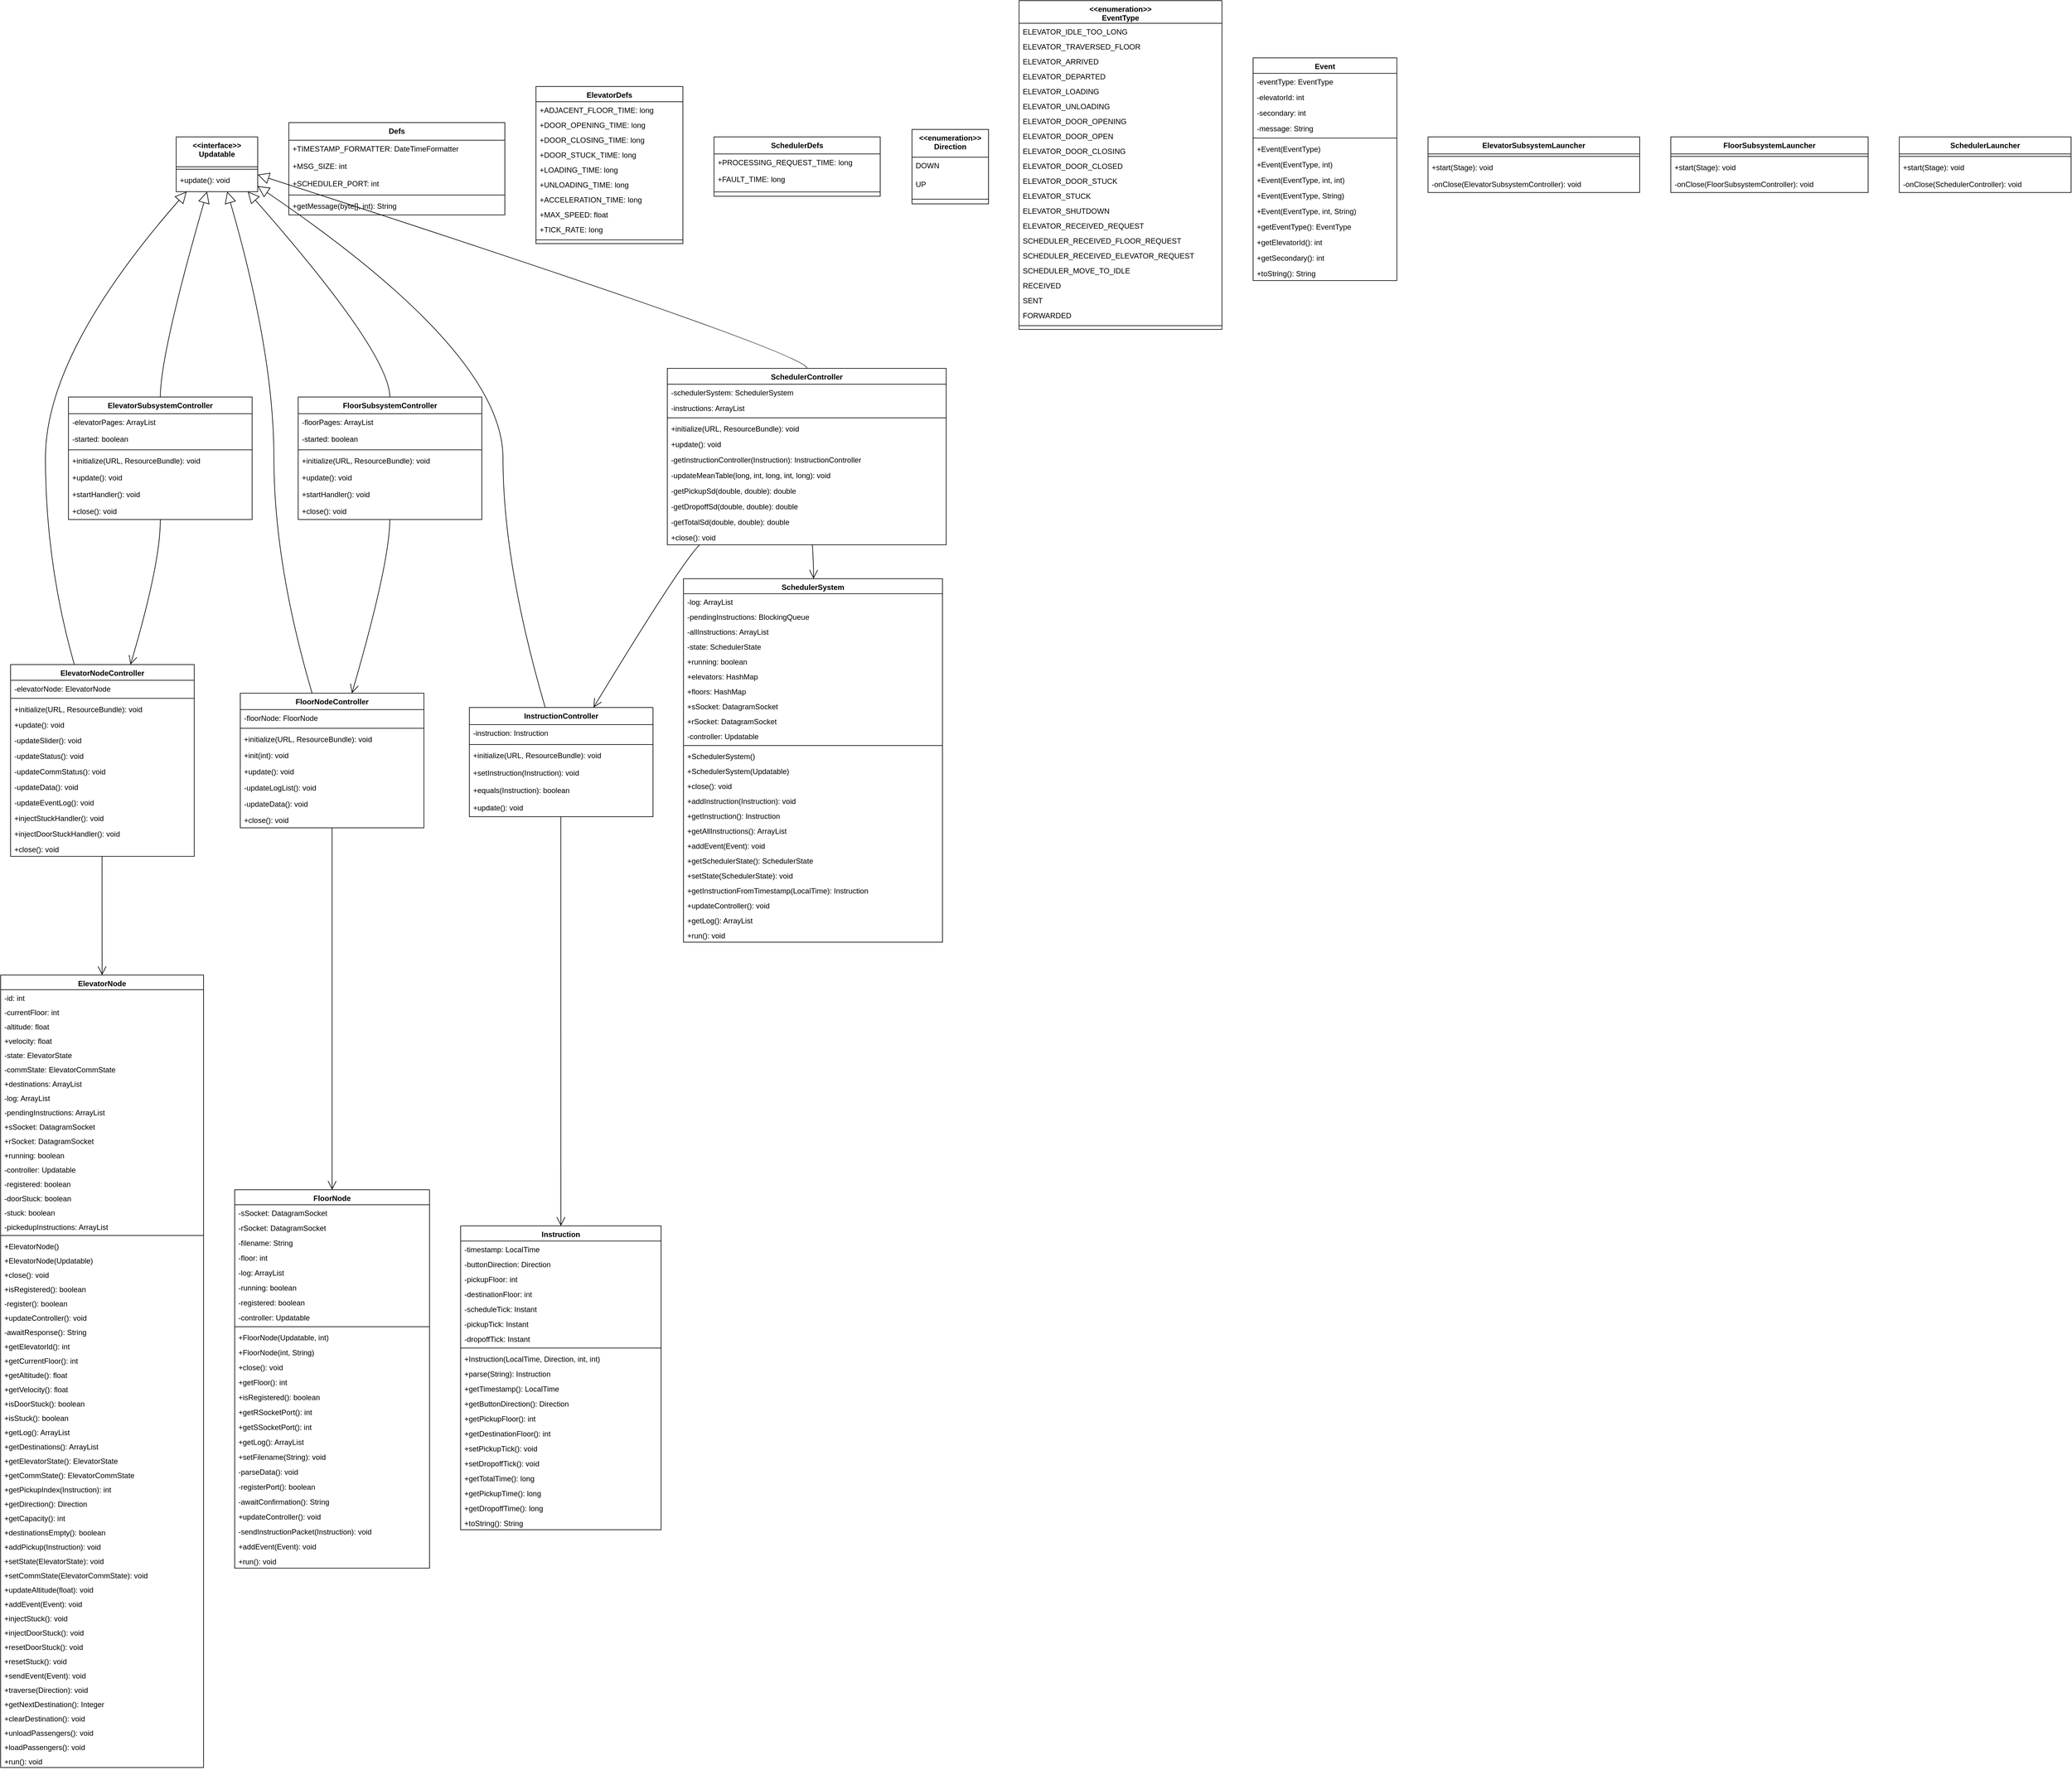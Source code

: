 <mxfile version="24.1.0" type="device">
  <diagram name="Page-1" id="d7q8PZMgeNmFz-OeDs46">
    <mxGraphModel dx="1395" dy="643" grid="1" gridSize="10" guides="1" tooltips="1" connect="1" arrows="1" fold="1" page="1" pageScale="1" pageWidth="850" pageHeight="1100" math="0" shadow="0">
      <root>
        <mxCell id="0" />
        <mxCell id="1" parent="0" />
        <mxCell id="xGdSi-OeFkMIGdHeow2S-20" value="&lt;&lt;interface&gt;&gt;&#xa;Updatable" style="swimlane;fontStyle=1;align=center;verticalAlign=top;childLayout=stackLayout;horizontal=1;startSize=48;horizontalStack=0;resizeParent=1;resizeParentMax=0;resizeLast=0;collapsible=0;marginBottom=0;" vertex="1" parent="1">
          <mxGeometry x="302" y="239" width="131" height="88" as="geometry" />
        </mxCell>
        <mxCell id="xGdSi-OeFkMIGdHeow2S-21" style="line;strokeWidth=1;fillColor=none;align=left;verticalAlign=middle;spacingTop=-1;spacingLeft=3;spacingRight=3;rotatable=0;labelPosition=right;points=[];portConstraint=eastwest;strokeColor=inherit;" vertex="1" parent="xGdSi-OeFkMIGdHeow2S-20">
          <mxGeometry y="48" width="131" height="8" as="geometry" />
        </mxCell>
        <mxCell id="xGdSi-OeFkMIGdHeow2S-22" value="+update(): void" style="text;strokeColor=none;fillColor=none;align=left;verticalAlign=top;spacingLeft=4;spacingRight=4;overflow=hidden;rotatable=0;points=[[0,0.5],[1,0.5]];portConstraint=eastwest;" vertex="1" parent="xGdSi-OeFkMIGdHeow2S-20">
          <mxGeometry y="56" width="131" height="32" as="geometry" />
        </mxCell>
        <mxCell id="xGdSi-OeFkMIGdHeow2S-23" value="ElevatorNodeController" style="swimlane;fontStyle=1;align=center;verticalAlign=top;childLayout=stackLayout;horizontal=1;startSize=25.25;horizontalStack=0;resizeParent=1;resizeParentMax=0;resizeLast=0;collapsible=0;marginBottom=0;" vertex="1" parent="1">
          <mxGeometry x="36" y="1087" width="295" height="308.25" as="geometry" />
        </mxCell>
        <mxCell id="xGdSi-OeFkMIGdHeow2S-24" value="-elevatorNode: ElevatorNode" style="text;strokeColor=none;fillColor=none;align=left;verticalAlign=top;spacingLeft=4;spacingRight=4;overflow=hidden;rotatable=0;points=[[0,0.5],[1,0.5]];portConstraint=eastwest;" vertex="1" parent="xGdSi-OeFkMIGdHeow2S-23">
          <mxGeometry y="25.25" width="295" height="25" as="geometry" />
        </mxCell>
        <mxCell id="xGdSi-OeFkMIGdHeow2S-25" style="line;strokeWidth=1;fillColor=none;align=left;verticalAlign=middle;spacingTop=-1;spacingLeft=3;spacingRight=3;rotatable=0;labelPosition=right;points=[];portConstraint=eastwest;strokeColor=inherit;" vertex="1" parent="xGdSi-OeFkMIGdHeow2S-23">
          <mxGeometry y="50.25" width="295" height="8" as="geometry" />
        </mxCell>
        <mxCell id="xGdSi-OeFkMIGdHeow2S-26" value="+initialize(URL, ResourceBundle): void" style="text;strokeColor=none;fillColor=none;align=left;verticalAlign=top;spacingLeft=4;spacingRight=4;overflow=hidden;rotatable=0;points=[[0,0.5],[1,0.5]];portConstraint=eastwest;" vertex="1" parent="xGdSi-OeFkMIGdHeow2S-23">
          <mxGeometry y="58.25" width="295" height="25" as="geometry" />
        </mxCell>
        <mxCell id="xGdSi-OeFkMIGdHeow2S-27" value="+update(): void" style="text;strokeColor=none;fillColor=none;align=left;verticalAlign=top;spacingLeft=4;spacingRight=4;overflow=hidden;rotatable=0;points=[[0,0.5],[1,0.5]];portConstraint=eastwest;" vertex="1" parent="xGdSi-OeFkMIGdHeow2S-23">
          <mxGeometry y="83.25" width="295" height="25" as="geometry" />
        </mxCell>
        <mxCell id="xGdSi-OeFkMIGdHeow2S-28" value="-updateSlider(): void" style="text;strokeColor=none;fillColor=none;align=left;verticalAlign=top;spacingLeft=4;spacingRight=4;overflow=hidden;rotatable=0;points=[[0,0.5],[1,0.5]];portConstraint=eastwest;" vertex="1" parent="xGdSi-OeFkMIGdHeow2S-23">
          <mxGeometry y="108.25" width="295" height="25" as="geometry" />
        </mxCell>
        <mxCell id="xGdSi-OeFkMIGdHeow2S-29" value="-updateStatus(): void" style="text;strokeColor=none;fillColor=none;align=left;verticalAlign=top;spacingLeft=4;spacingRight=4;overflow=hidden;rotatable=0;points=[[0,0.5],[1,0.5]];portConstraint=eastwest;" vertex="1" parent="xGdSi-OeFkMIGdHeow2S-23">
          <mxGeometry y="133.25" width="295" height="25" as="geometry" />
        </mxCell>
        <mxCell id="xGdSi-OeFkMIGdHeow2S-30" value="-updateCommStatus(): void" style="text;strokeColor=none;fillColor=none;align=left;verticalAlign=top;spacingLeft=4;spacingRight=4;overflow=hidden;rotatable=0;points=[[0,0.5],[1,0.5]];portConstraint=eastwest;" vertex="1" parent="xGdSi-OeFkMIGdHeow2S-23">
          <mxGeometry y="158.25" width="295" height="25" as="geometry" />
        </mxCell>
        <mxCell id="xGdSi-OeFkMIGdHeow2S-31" value="-updateData(): void" style="text;strokeColor=none;fillColor=none;align=left;verticalAlign=top;spacingLeft=4;spacingRight=4;overflow=hidden;rotatable=0;points=[[0,0.5],[1,0.5]];portConstraint=eastwest;" vertex="1" parent="xGdSi-OeFkMIGdHeow2S-23">
          <mxGeometry y="183.25" width="295" height="25" as="geometry" />
        </mxCell>
        <mxCell id="xGdSi-OeFkMIGdHeow2S-32" value="-updateEventLog(): void" style="text;strokeColor=none;fillColor=none;align=left;verticalAlign=top;spacingLeft=4;spacingRight=4;overflow=hidden;rotatable=0;points=[[0,0.5],[1,0.5]];portConstraint=eastwest;" vertex="1" parent="xGdSi-OeFkMIGdHeow2S-23">
          <mxGeometry y="208.25" width="295" height="25" as="geometry" />
        </mxCell>
        <mxCell id="xGdSi-OeFkMIGdHeow2S-33" value="+injectStuckHandler(): void" style="text;strokeColor=none;fillColor=none;align=left;verticalAlign=top;spacingLeft=4;spacingRight=4;overflow=hidden;rotatable=0;points=[[0,0.5],[1,0.5]];portConstraint=eastwest;" vertex="1" parent="xGdSi-OeFkMIGdHeow2S-23">
          <mxGeometry y="233.25" width="295" height="25" as="geometry" />
        </mxCell>
        <mxCell id="xGdSi-OeFkMIGdHeow2S-34" value="+injectDoorStuckHandler(): void" style="text;strokeColor=none;fillColor=none;align=left;verticalAlign=top;spacingLeft=4;spacingRight=4;overflow=hidden;rotatable=0;points=[[0,0.5],[1,0.5]];portConstraint=eastwest;" vertex="1" parent="xGdSi-OeFkMIGdHeow2S-23">
          <mxGeometry y="258.25" width="295" height="25" as="geometry" />
        </mxCell>
        <mxCell id="xGdSi-OeFkMIGdHeow2S-35" value="+close(): void" style="text;strokeColor=none;fillColor=none;align=left;verticalAlign=top;spacingLeft=4;spacingRight=4;overflow=hidden;rotatable=0;points=[[0,0.5],[1,0.5]];portConstraint=eastwest;" vertex="1" parent="xGdSi-OeFkMIGdHeow2S-23">
          <mxGeometry y="283.25" width="295" height="25" as="geometry" />
        </mxCell>
        <mxCell id="xGdSi-OeFkMIGdHeow2S-36" value="ElevatorSubsystemController" style="swimlane;fontStyle=1;align=center;verticalAlign=top;childLayout=stackLayout;horizontal=1;startSize=26.857;horizontalStack=0;resizeParent=1;resizeParentMax=0;resizeLast=0;collapsible=0;marginBottom=0;" vertex="1" parent="1">
          <mxGeometry x="129" y="657" width="295" height="196.857" as="geometry" />
        </mxCell>
        <mxCell id="xGdSi-OeFkMIGdHeow2S-37" value="-elevatorPages: ArrayList" style="text;strokeColor=none;fillColor=none;align=left;verticalAlign=top;spacingLeft=4;spacingRight=4;overflow=hidden;rotatable=0;points=[[0,0.5],[1,0.5]];portConstraint=eastwest;" vertex="1" parent="xGdSi-OeFkMIGdHeow2S-36">
          <mxGeometry y="26.857" width="295" height="27" as="geometry" />
        </mxCell>
        <mxCell id="xGdSi-OeFkMIGdHeow2S-38" value="-started: boolean" style="text;strokeColor=none;fillColor=none;align=left;verticalAlign=top;spacingLeft=4;spacingRight=4;overflow=hidden;rotatable=0;points=[[0,0.5],[1,0.5]];portConstraint=eastwest;" vertex="1" parent="xGdSi-OeFkMIGdHeow2S-36">
          <mxGeometry y="53.857" width="295" height="27" as="geometry" />
        </mxCell>
        <mxCell id="xGdSi-OeFkMIGdHeow2S-39" style="line;strokeWidth=1;fillColor=none;align=left;verticalAlign=middle;spacingTop=-1;spacingLeft=3;spacingRight=3;rotatable=0;labelPosition=right;points=[];portConstraint=eastwest;strokeColor=inherit;" vertex="1" parent="xGdSi-OeFkMIGdHeow2S-36">
          <mxGeometry y="80.857" width="295" height="8" as="geometry" />
        </mxCell>
        <mxCell id="xGdSi-OeFkMIGdHeow2S-40" value="+initialize(URL, ResourceBundle): void" style="text;strokeColor=none;fillColor=none;align=left;verticalAlign=top;spacingLeft=4;spacingRight=4;overflow=hidden;rotatable=0;points=[[0,0.5],[1,0.5]];portConstraint=eastwest;" vertex="1" parent="xGdSi-OeFkMIGdHeow2S-36">
          <mxGeometry y="88.857" width="295" height="27" as="geometry" />
        </mxCell>
        <mxCell id="xGdSi-OeFkMIGdHeow2S-41" value="+update(): void" style="text;strokeColor=none;fillColor=none;align=left;verticalAlign=top;spacingLeft=4;spacingRight=4;overflow=hidden;rotatable=0;points=[[0,0.5],[1,0.5]];portConstraint=eastwest;" vertex="1" parent="xGdSi-OeFkMIGdHeow2S-36">
          <mxGeometry y="115.857" width="295" height="27" as="geometry" />
        </mxCell>
        <mxCell id="xGdSi-OeFkMIGdHeow2S-42" value="+startHandler(): void" style="text;strokeColor=none;fillColor=none;align=left;verticalAlign=top;spacingLeft=4;spacingRight=4;overflow=hidden;rotatable=0;points=[[0,0.5],[1,0.5]];portConstraint=eastwest;" vertex="1" parent="xGdSi-OeFkMIGdHeow2S-36">
          <mxGeometry y="142.857" width="295" height="27" as="geometry" />
        </mxCell>
        <mxCell id="xGdSi-OeFkMIGdHeow2S-43" value="+close(): void" style="text;strokeColor=none;fillColor=none;align=left;verticalAlign=top;spacingLeft=4;spacingRight=4;overflow=hidden;rotatable=0;points=[[0,0.5],[1,0.5]];portConstraint=eastwest;" vertex="1" parent="xGdSi-OeFkMIGdHeow2S-36">
          <mxGeometry y="169.857" width="295" height="27" as="geometry" />
        </mxCell>
        <mxCell id="xGdSi-OeFkMIGdHeow2S-44" value="FloorNodeController" style="swimlane;fontStyle=1;align=center;verticalAlign=top;childLayout=stackLayout;horizontal=1;startSize=26.375;horizontalStack=0;resizeParent=1;resizeParentMax=0;resizeLast=0;collapsible=0;marginBottom=0;" vertex="1" parent="1">
          <mxGeometry x="405" y="1133" width="295" height="216.375" as="geometry" />
        </mxCell>
        <mxCell id="xGdSi-OeFkMIGdHeow2S-45" value="-floorNode: FloorNode" style="text;strokeColor=none;fillColor=none;align=left;verticalAlign=top;spacingLeft=4;spacingRight=4;overflow=hidden;rotatable=0;points=[[0,0.5],[1,0.5]];portConstraint=eastwest;" vertex="1" parent="xGdSi-OeFkMIGdHeow2S-44">
          <mxGeometry y="26.375" width="295" height="26" as="geometry" />
        </mxCell>
        <mxCell id="xGdSi-OeFkMIGdHeow2S-46" style="line;strokeWidth=1;fillColor=none;align=left;verticalAlign=middle;spacingTop=-1;spacingLeft=3;spacingRight=3;rotatable=0;labelPosition=right;points=[];portConstraint=eastwest;strokeColor=inherit;" vertex="1" parent="xGdSi-OeFkMIGdHeow2S-44">
          <mxGeometry y="52.375" width="295" height="8" as="geometry" />
        </mxCell>
        <mxCell id="xGdSi-OeFkMIGdHeow2S-47" value="+initialize(URL, ResourceBundle): void" style="text;strokeColor=none;fillColor=none;align=left;verticalAlign=top;spacingLeft=4;spacingRight=4;overflow=hidden;rotatable=0;points=[[0,0.5],[1,0.5]];portConstraint=eastwest;" vertex="1" parent="xGdSi-OeFkMIGdHeow2S-44">
          <mxGeometry y="60.375" width="295" height="26" as="geometry" />
        </mxCell>
        <mxCell id="xGdSi-OeFkMIGdHeow2S-48" value="+init(int): void" style="text;strokeColor=none;fillColor=none;align=left;verticalAlign=top;spacingLeft=4;spacingRight=4;overflow=hidden;rotatable=0;points=[[0,0.5],[1,0.5]];portConstraint=eastwest;" vertex="1" parent="xGdSi-OeFkMIGdHeow2S-44">
          <mxGeometry y="86.375" width="295" height="26" as="geometry" />
        </mxCell>
        <mxCell id="xGdSi-OeFkMIGdHeow2S-49" value="+update(): void" style="text;strokeColor=none;fillColor=none;align=left;verticalAlign=top;spacingLeft=4;spacingRight=4;overflow=hidden;rotatable=0;points=[[0,0.5],[1,0.5]];portConstraint=eastwest;" vertex="1" parent="xGdSi-OeFkMIGdHeow2S-44">
          <mxGeometry y="112.375" width="295" height="26" as="geometry" />
        </mxCell>
        <mxCell id="xGdSi-OeFkMIGdHeow2S-50" value="-updateLogList(): void" style="text;strokeColor=none;fillColor=none;align=left;verticalAlign=top;spacingLeft=4;spacingRight=4;overflow=hidden;rotatable=0;points=[[0,0.5],[1,0.5]];portConstraint=eastwest;" vertex="1" parent="xGdSi-OeFkMIGdHeow2S-44">
          <mxGeometry y="138.375" width="295" height="26" as="geometry" />
        </mxCell>
        <mxCell id="xGdSi-OeFkMIGdHeow2S-51" value="-updateData(): void" style="text;strokeColor=none;fillColor=none;align=left;verticalAlign=top;spacingLeft=4;spacingRight=4;overflow=hidden;rotatable=0;points=[[0,0.5],[1,0.5]];portConstraint=eastwest;" vertex="1" parent="xGdSi-OeFkMIGdHeow2S-44">
          <mxGeometry y="164.375" width="295" height="26" as="geometry" />
        </mxCell>
        <mxCell id="xGdSi-OeFkMIGdHeow2S-52" value="+close(): void" style="text;strokeColor=none;fillColor=none;align=left;verticalAlign=top;spacingLeft=4;spacingRight=4;overflow=hidden;rotatable=0;points=[[0,0.5],[1,0.5]];portConstraint=eastwest;" vertex="1" parent="xGdSi-OeFkMIGdHeow2S-44">
          <mxGeometry y="190.375" width="295" height="26" as="geometry" />
        </mxCell>
        <mxCell id="xGdSi-OeFkMIGdHeow2S-53" value="FloorSubsystemController" style="swimlane;fontStyle=1;align=center;verticalAlign=top;childLayout=stackLayout;horizontal=1;startSize=26.857;horizontalStack=0;resizeParent=1;resizeParentMax=0;resizeLast=0;collapsible=0;marginBottom=0;" vertex="1" parent="1">
          <mxGeometry x="498" y="657" width="295" height="196.857" as="geometry" />
        </mxCell>
        <mxCell id="xGdSi-OeFkMIGdHeow2S-54" value="-floorPages: ArrayList" style="text;strokeColor=none;fillColor=none;align=left;verticalAlign=top;spacingLeft=4;spacingRight=4;overflow=hidden;rotatable=0;points=[[0,0.5],[1,0.5]];portConstraint=eastwest;" vertex="1" parent="xGdSi-OeFkMIGdHeow2S-53">
          <mxGeometry y="26.857" width="295" height="27" as="geometry" />
        </mxCell>
        <mxCell id="xGdSi-OeFkMIGdHeow2S-55" value="-started: boolean" style="text;strokeColor=none;fillColor=none;align=left;verticalAlign=top;spacingLeft=4;spacingRight=4;overflow=hidden;rotatable=0;points=[[0,0.5],[1,0.5]];portConstraint=eastwest;" vertex="1" parent="xGdSi-OeFkMIGdHeow2S-53">
          <mxGeometry y="53.857" width="295" height="27" as="geometry" />
        </mxCell>
        <mxCell id="xGdSi-OeFkMIGdHeow2S-56" style="line;strokeWidth=1;fillColor=none;align=left;verticalAlign=middle;spacingTop=-1;spacingLeft=3;spacingRight=3;rotatable=0;labelPosition=right;points=[];portConstraint=eastwest;strokeColor=inherit;" vertex="1" parent="xGdSi-OeFkMIGdHeow2S-53">
          <mxGeometry y="80.857" width="295" height="8" as="geometry" />
        </mxCell>
        <mxCell id="xGdSi-OeFkMIGdHeow2S-57" value="+initialize(URL, ResourceBundle): void" style="text;strokeColor=none;fillColor=none;align=left;verticalAlign=top;spacingLeft=4;spacingRight=4;overflow=hidden;rotatable=0;points=[[0,0.5],[1,0.5]];portConstraint=eastwest;" vertex="1" parent="xGdSi-OeFkMIGdHeow2S-53">
          <mxGeometry y="88.857" width="295" height="27" as="geometry" />
        </mxCell>
        <mxCell id="xGdSi-OeFkMIGdHeow2S-58" value="+update(): void" style="text;strokeColor=none;fillColor=none;align=left;verticalAlign=top;spacingLeft=4;spacingRight=4;overflow=hidden;rotatable=0;points=[[0,0.5],[1,0.5]];portConstraint=eastwest;" vertex="1" parent="xGdSi-OeFkMIGdHeow2S-53">
          <mxGeometry y="115.857" width="295" height="27" as="geometry" />
        </mxCell>
        <mxCell id="xGdSi-OeFkMIGdHeow2S-59" value="+startHandler(): void" style="text;strokeColor=none;fillColor=none;align=left;verticalAlign=top;spacingLeft=4;spacingRight=4;overflow=hidden;rotatable=0;points=[[0,0.5],[1,0.5]];portConstraint=eastwest;" vertex="1" parent="xGdSi-OeFkMIGdHeow2S-53">
          <mxGeometry y="142.857" width="295" height="27" as="geometry" />
        </mxCell>
        <mxCell id="xGdSi-OeFkMIGdHeow2S-60" value="+close(): void" style="text;strokeColor=none;fillColor=none;align=left;verticalAlign=top;spacingLeft=4;spacingRight=4;overflow=hidden;rotatable=0;points=[[0,0.5],[1,0.5]];portConstraint=eastwest;" vertex="1" parent="xGdSi-OeFkMIGdHeow2S-53">
          <mxGeometry y="169.857" width="295" height="27" as="geometry" />
        </mxCell>
        <mxCell id="xGdSi-OeFkMIGdHeow2S-61" value="InstructionController" style="swimlane;fontStyle=1;align=center;verticalAlign=top;childLayout=stackLayout;horizontal=1;startSize=27.5;horizontalStack=0;resizeParent=1;resizeParentMax=0;resizeLast=0;collapsible=0;marginBottom=0;" vertex="1" parent="1">
          <mxGeometry x="773" y="1156" width="295" height="175.5" as="geometry" />
        </mxCell>
        <mxCell id="xGdSi-OeFkMIGdHeow2S-62" value="-instruction: Instruction" style="text;strokeColor=none;fillColor=none;align=left;verticalAlign=top;spacingLeft=4;spacingRight=4;overflow=hidden;rotatable=0;points=[[0,0.5],[1,0.5]];portConstraint=eastwest;" vertex="1" parent="xGdSi-OeFkMIGdHeow2S-61">
          <mxGeometry y="27.5" width="295" height="28" as="geometry" />
        </mxCell>
        <mxCell id="xGdSi-OeFkMIGdHeow2S-63" style="line;strokeWidth=1;fillColor=none;align=left;verticalAlign=middle;spacingTop=-1;spacingLeft=3;spacingRight=3;rotatable=0;labelPosition=right;points=[];portConstraint=eastwest;strokeColor=inherit;" vertex="1" parent="xGdSi-OeFkMIGdHeow2S-61">
          <mxGeometry y="55.5" width="295" height="8" as="geometry" />
        </mxCell>
        <mxCell id="xGdSi-OeFkMIGdHeow2S-64" value="+initialize(URL, ResourceBundle): void" style="text;strokeColor=none;fillColor=none;align=left;verticalAlign=top;spacingLeft=4;spacingRight=4;overflow=hidden;rotatable=0;points=[[0,0.5],[1,0.5]];portConstraint=eastwest;" vertex="1" parent="xGdSi-OeFkMIGdHeow2S-61">
          <mxGeometry y="63.5" width="295" height="28" as="geometry" />
        </mxCell>
        <mxCell id="xGdSi-OeFkMIGdHeow2S-65" value="+setInstruction(Instruction): void" style="text;strokeColor=none;fillColor=none;align=left;verticalAlign=top;spacingLeft=4;spacingRight=4;overflow=hidden;rotatable=0;points=[[0,0.5],[1,0.5]];portConstraint=eastwest;" vertex="1" parent="xGdSi-OeFkMIGdHeow2S-61">
          <mxGeometry y="91.5" width="295" height="28" as="geometry" />
        </mxCell>
        <mxCell id="xGdSi-OeFkMIGdHeow2S-66" value="+equals(Instruction): boolean" style="text;strokeColor=none;fillColor=none;align=left;verticalAlign=top;spacingLeft=4;spacingRight=4;overflow=hidden;rotatable=0;points=[[0,0.5],[1,0.5]];portConstraint=eastwest;" vertex="1" parent="xGdSi-OeFkMIGdHeow2S-61">
          <mxGeometry y="119.5" width="295" height="28" as="geometry" />
        </mxCell>
        <mxCell id="xGdSi-OeFkMIGdHeow2S-67" value="+update(): void" style="text;strokeColor=none;fillColor=none;align=left;verticalAlign=top;spacingLeft=4;spacingRight=4;overflow=hidden;rotatable=0;points=[[0,0.5],[1,0.5]];portConstraint=eastwest;" vertex="1" parent="xGdSi-OeFkMIGdHeow2S-61">
          <mxGeometry y="147.5" width="295" height="28" as="geometry" />
        </mxCell>
        <mxCell id="xGdSi-OeFkMIGdHeow2S-68" value="SchedulerController" style="swimlane;fontStyle=1;align=center;verticalAlign=top;childLayout=stackLayout;horizontal=1;startSize=25.455;horizontalStack=0;resizeParent=1;resizeParentMax=0;resizeLast=0;collapsible=0;marginBottom=0;" vertex="1" parent="1">
          <mxGeometry x="1091" y="611" width="448" height="283.455" as="geometry" />
        </mxCell>
        <mxCell id="xGdSi-OeFkMIGdHeow2S-69" value="-schedulerSystem: SchedulerSystem" style="text;strokeColor=none;fillColor=none;align=left;verticalAlign=top;spacingLeft=4;spacingRight=4;overflow=hidden;rotatable=0;points=[[0,0.5],[1,0.5]];portConstraint=eastwest;" vertex="1" parent="xGdSi-OeFkMIGdHeow2S-68">
          <mxGeometry y="25.455" width="448" height="25" as="geometry" />
        </mxCell>
        <mxCell id="xGdSi-OeFkMIGdHeow2S-70" value="-instructions: ArrayList" style="text;strokeColor=none;fillColor=none;align=left;verticalAlign=top;spacingLeft=4;spacingRight=4;overflow=hidden;rotatable=0;points=[[0,0.5],[1,0.5]];portConstraint=eastwest;" vertex="1" parent="xGdSi-OeFkMIGdHeow2S-68">
          <mxGeometry y="50.455" width="448" height="25" as="geometry" />
        </mxCell>
        <mxCell id="xGdSi-OeFkMIGdHeow2S-71" style="line;strokeWidth=1;fillColor=none;align=left;verticalAlign=middle;spacingTop=-1;spacingLeft=3;spacingRight=3;rotatable=0;labelPosition=right;points=[];portConstraint=eastwest;strokeColor=inherit;" vertex="1" parent="xGdSi-OeFkMIGdHeow2S-68">
          <mxGeometry y="75.455" width="448" height="8" as="geometry" />
        </mxCell>
        <mxCell id="xGdSi-OeFkMIGdHeow2S-72" value="+initialize(URL, ResourceBundle): void" style="text;strokeColor=none;fillColor=none;align=left;verticalAlign=top;spacingLeft=4;spacingRight=4;overflow=hidden;rotatable=0;points=[[0,0.5],[1,0.5]];portConstraint=eastwest;" vertex="1" parent="xGdSi-OeFkMIGdHeow2S-68">
          <mxGeometry y="83.455" width="448" height="25" as="geometry" />
        </mxCell>
        <mxCell id="xGdSi-OeFkMIGdHeow2S-73" value="+update(): void" style="text;strokeColor=none;fillColor=none;align=left;verticalAlign=top;spacingLeft=4;spacingRight=4;overflow=hidden;rotatable=0;points=[[0,0.5],[1,0.5]];portConstraint=eastwest;" vertex="1" parent="xGdSi-OeFkMIGdHeow2S-68">
          <mxGeometry y="108.455" width="448" height="25" as="geometry" />
        </mxCell>
        <mxCell id="xGdSi-OeFkMIGdHeow2S-74" value="-getInstructionController(Instruction): InstructionController" style="text;strokeColor=none;fillColor=none;align=left;verticalAlign=top;spacingLeft=4;spacingRight=4;overflow=hidden;rotatable=0;points=[[0,0.5],[1,0.5]];portConstraint=eastwest;" vertex="1" parent="xGdSi-OeFkMIGdHeow2S-68">
          <mxGeometry y="133.455" width="448" height="25" as="geometry" />
        </mxCell>
        <mxCell id="xGdSi-OeFkMIGdHeow2S-75" value="-updateMeanTable(long, int, long, int, long): void" style="text;strokeColor=none;fillColor=none;align=left;verticalAlign=top;spacingLeft=4;spacingRight=4;overflow=hidden;rotatable=0;points=[[0,0.5],[1,0.5]];portConstraint=eastwest;" vertex="1" parent="xGdSi-OeFkMIGdHeow2S-68">
          <mxGeometry y="158.455" width="448" height="25" as="geometry" />
        </mxCell>
        <mxCell id="xGdSi-OeFkMIGdHeow2S-76" value="-getPickupSd(double, double): double" style="text;strokeColor=none;fillColor=none;align=left;verticalAlign=top;spacingLeft=4;spacingRight=4;overflow=hidden;rotatable=0;points=[[0,0.5],[1,0.5]];portConstraint=eastwest;" vertex="1" parent="xGdSi-OeFkMIGdHeow2S-68">
          <mxGeometry y="183.455" width="448" height="25" as="geometry" />
        </mxCell>
        <mxCell id="xGdSi-OeFkMIGdHeow2S-77" value="-getDropoffSd(double, double): double" style="text;strokeColor=none;fillColor=none;align=left;verticalAlign=top;spacingLeft=4;spacingRight=4;overflow=hidden;rotatable=0;points=[[0,0.5],[1,0.5]];portConstraint=eastwest;" vertex="1" parent="xGdSi-OeFkMIGdHeow2S-68">
          <mxGeometry y="208.455" width="448" height="25" as="geometry" />
        </mxCell>
        <mxCell id="xGdSi-OeFkMIGdHeow2S-78" value="-getTotalSd(double, double): double" style="text;strokeColor=none;fillColor=none;align=left;verticalAlign=top;spacingLeft=4;spacingRight=4;overflow=hidden;rotatable=0;points=[[0,0.5],[1,0.5]];portConstraint=eastwest;" vertex="1" parent="xGdSi-OeFkMIGdHeow2S-68">
          <mxGeometry y="233.455" width="448" height="25" as="geometry" />
        </mxCell>
        <mxCell id="xGdSi-OeFkMIGdHeow2S-79" value="+close(): void" style="text;strokeColor=none;fillColor=none;align=left;verticalAlign=top;spacingLeft=4;spacingRight=4;overflow=hidden;rotatable=0;points=[[0,0.5],[1,0.5]];portConstraint=eastwest;" vertex="1" parent="xGdSi-OeFkMIGdHeow2S-68">
          <mxGeometry y="258.455" width="448" height="25" as="geometry" />
        </mxCell>
        <mxCell id="xGdSi-OeFkMIGdHeow2S-80" value="ElevatorNode" style="swimlane;fontStyle=1;align=center;verticalAlign=top;childLayout=stackLayout;horizontal=1;startSize=23.491;horizontalStack=0;resizeParent=1;resizeParentMax=0;resizeLast=0;collapsible=0;marginBottom=0;" vertex="1" parent="1">
          <mxGeometry x="20" y="1586" width="326" height="1273.491" as="geometry" />
        </mxCell>
        <mxCell id="xGdSi-OeFkMIGdHeow2S-81" value="-id: int" style="text;strokeColor=none;fillColor=none;align=left;verticalAlign=top;spacingLeft=4;spacingRight=4;overflow=hidden;rotatable=0;points=[[0,0.5],[1,0.5]];portConstraint=eastwest;" vertex="1" parent="xGdSi-OeFkMIGdHeow2S-80">
          <mxGeometry y="23.491" width="326" height="23" as="geometry" />
        </mxCell>
        <mxCell id="xGdSi-OeFkMIGdHeow2S-82" value="-currentFloor: int" style="text;strokeColor=none;fillColor=none;align=left;verticalAlign=top;spacingLeft=4;spacingRight=4;overflow=hidden;rotatable=0;points=[[0,0.5],[1,0.5]];portConstraint=eastwest;" vertex="1" parent="xGdSi-OeFkMIGdHeow2S-80">
          <mxGeometry y="46.491" width="326" height="23" as="geometry" />
        </mxCell>
        <mxCell id="xGdSi-OeFkMIGdHeow2S-83" value="-altitude: float" style="text;strokeColor=none;fillColor=none;align=left;verticalAlign=top;spacingLeft=4;spacingRight=4;overflow=hidden;rotatable=0;points=[[0,0.5],[1,0.5]];portConstraint=eastwest;" vertex="1" parent="xGdSi-OeFkMIGdHeow2S-80">
          <mxGeometry y="69.491" width="326" height="23" as="geometry" />
        </mxCell>
        <mxCell id="xGdSi-OeFkMIGdHeow2S-84" value="+velocity: float" style="text;strokeColor=none;fillColor=none;align=left;verticalAlign=top;spacingLeft=4;spacingRight=4;overflow=hidden;rotatable=0;points=[[0,0.5],[1,0.5]];portConstraint=eastwest;" vertex="1" parent="xGdSi-OeFkMIGdHeow2S-80">
          <mxGeometry y="92.491" width="326" height="23" as="geometry" />
        </mxCell>
        <mxCell id="xGdSi-OeFkMIGdHeow2S-85" value="-state: ElevatorState" style="text;strokeColor=none;fillColor=none;align=left;verticalAlign=top;spacingLeft=4;spacingRight=4;overflow=hidden;rotatable=0;points=[[0,0.5],[1,0.5]];portConstraint=eastwest;" vertex="1" parent="xGdSi-OeFkMIGdHeow2S-80">
          <mxGeometry y="115.491" width="326" height="23" as="geometry" />
        </mxCell>
        <mxCell id="xGdSi-OeFkMIGdHeow2S-86" value="-commState: ElevatorCommState" style="text;strokeColor=none;fillColor=none;align=left;verticalAlign=top;spacingLeft=4;spacingRight=4;overflow=hidden;rotatable=0;points=[[0,0.5],[1,0.5]];portConstraint=eastwest;" vertex="1" parent="xGdSi-OeFkMIGdHeow2S-80">
          <mxGeometry y="138.491" width="326" height="23" as="geometry" />
        </mxCell>
        <mxCell id="xGdSi-OeFkMIGdHeow2S-87" value="+destinations: ArrayList" style="text;strokeColor=none;fillColor=none;align=left;verticalAlign=top;spacingLeft=4;spacingRight=4;overflow=hidden;rotatable=0;points=[[0,0.5],[1,0.5]];portConstraint=eastwest;" vertex="1" parent="xGdSi-OeFkMIGdHeow2S-80">
          <mxGeometry y="161.491" width="326" height="23" as="geometry" />
        </mxCell>
        <mxCell id="xGdSi-OeFkMIGdHeow2S-88" value="-log: ArrayList" style="text;strokeColor=none;fillColor=none;align=left;verticalAlign=top;spacingLeft=4;spacingRight=4;overflow=hidden;rotatable=0;points=[[0,0.5],[1,0.5]];portConstraint=eastwest;" vertex="1" parent="xGdSi-OeFkMIGdHeow2S-80">
          <mxGeometry y="184.491" width="326" height="23" as="geometry" />
        </mxCell>
        <mxCell id="xGdSi-OeFkMIGdHeow2S-89" value="-pendingInstructions: ArrayList" style="text;strokeColor=none;fillColor=none;align=left;verticalAlign=top;spacingLeft=4;spacingRight=4;overflow=hidden;rotatable=0;points=[[0,0.5],[1,0.5]];portConstraint=eastwest;" vertex="1" parent="xGdSi-OeFkMIGdHeow2S-80">
          <mxGeometry y="207.491" width="326" height="23" as="geometry" />
        </mxCell>
        <mxCell id="xGdSi-OeFkMIGdHeow2S-90" value="+sSocket: DatagramSocket" style="text;strokeColor=none;fillColor=none;align=left;verticalAlign=top;spacingLeft=4;spacingRight=4;overflow=hidden;rotatable=0;points=[[0,0.5],[1,0.5]];portConstraint=eastwest;" vertex="1" parent="xGdSi-OeFkMIGdHeow2S-80">
          <mxGeometry y="230.491" width="326" height="23" as="geometry" />
        </mxCell>
        <mxCell id="xGdSi-OeFkMIGdHeow2S-91" value="+rSocket: DatagramSocket" style="text;strokeColor=none;fillColor=none;align=left;verticalAlign=top;spacingLeft=4;spacingRight=4;overflow=hidden;rotatable=0;points=[[0,0.5],[1,0.5]];portConstraint=eastwest;" vertex="1" parent="xGdSi-OeFkMIGdHeow2S-80">
          <mxGeometry y="253.491" width="326" height="23" as="geometry" />
        </mxCell>
        <mxCell id="xGdSi-OeFkMIGdHeow2S-92" value="+running: boolean" style="text;strokeColor=none;fillColor=none;align=left;verticalAlign=top;spacingLeft=4;spacingRight=4;overflow=hidden;rotatable=0;points=[[0,0.5],[1,0.5]];portConstraint=eastwest;" vertex="1" parent="xGdSi-OeFkMIGdHeow2S-80">
          <mxGeometry y="276.491" width="326" height="23" as="geometry" />
        </mxCell>
        <mxCell id="xGdSi-OeFkMIGdHeow2S-93" value="-controller: Updatable" style="text;strokeColor=none;fillColor=none;align=left;verticalAlign=top;spacingLeft=4;spacingRight=4;overflow=hidden;rotatable=0;points=[[0,0.5],[1,0.5]];portConstraint=eastwest;" vertex="1" parent="xGdSi-OeFkMIGdHeow2S-80">
          <mxGeometry y="299.491" width="326" height="23" as="geometry" />
        </mxCell>
        <mxCell id="xGdSi-OeFkMIGdHeow2S-94" value="-registered: boolean" style="text;strokeColor=none;fillColor=none;align=left;verticalAlign=top;spacingLeft=4;spacingRight=4;overflow=hidden;rotatable=0;points=[[0,0.5],[1,0.5]];portConstraint=eastwest;" vertex="1" parent="xGdSi-OeFkMIGdHeow2S-80">
          <mxGeometry y="322.491" width="326" height="23" as="geometry" />
        </mxCell>
        <mxCell id="xGdSi-OeFkMIGdHeow2S-95" value="-doorStuck: boolean" style="text;strokeColor=none;fillColor=none;align=left;verticalAlign=top;spacingLeft=4;spacingRight=4;overflow=hidden;rotatable=0;points=[[0,0.5],[1,0.5]];portConstraint=eastwest;" vertex="1" parent="xGdSi-OeFkMIGdHeow2S-80">
          <mxGeometry y="345.491" width="326" height="23" as="geometry" />
        </mxCell>
        <mxCell id="xGdSi-OeFkMIGdHeow2S-96" value="-stuck: boolean" style="text;strokeColor=none;fillColor=none;align=left;verticalAlign=top;spacingLeft=4;spacingRight=4;overflow=hidden;rotatable=0;points=[[0,0.5],[1,0.5]];portConstraint=eastwest;" vertex="1" parent="xGdSi-OeFkMIGdHeow2S-80">
          <mxGeometry y="368.491" width="326" height="23" as="geometry" />
        </mxCell>
        <mxCell id="xGdSi-OeFkMIGdHeow2S-97" value="-pickedupInstructions: ArrayList" style="text;strokeColor=none;fillColor=none;align=left;verticalAlign=top;spacingLeft=4;spacingRight=4;overflow=hidden;rotatable=0;points=[[0,0.5],[1,0.5]];portConstraint=eastwest;" vertex="1" parent="xGdSi-OeFkMIGdHeow2S-80">
          <mxGeometry y="391.491" width="326" height="23" as="geometry" />
        </mxCell>
        <mxCell id="xGdSi-OeFkMIGdHeow2S-98" style="line;strokeWidth=1;fillColor=none;align=left;verticalAlign=middle;spacingTop=-1;spacingLeft=3;spacingRight=3;rotatable=0;labelPosition=right;points=[];portConstraint=eastwest;strokeColor=inherit;" vertex="1" parent="xGdSi-OeFkMIGdHeow2S-80">
          <mxGeometry y="414.491" width="326" height="8" as="geometry" />
        </mxCell>
        <mxCell id="xGdSi-OeFkMIGdHeow2S-99" value="+ElevatorNode()" style="text;strokeColor=none;fillColor=none;align=left;verticalAlign=top;spacingLeft=4;spacingRight=4;overflow=hidden;rotatable=0;points=[[0,0.5],[1,0.5]];portConstraint=eastwest;" vertex="1" parent="xGdSi-OeFkMIGdHeow2S-80">
          <mxGeometry y="422.491" width="326" height="23" as="geometry" />
        </mxCell>
        <mxCell id="xGdSi-OeFkMIGdHeow2S-100" value="+ElevatorNode(Updatable)" style="text;strokeColor=none;fillColor=none;align=left;verticalAlign=top;spacingLeft=4;spacingRight=4;overflow=hidden;rotatable=0;points=[[0,0.5],[1,0.5]];portConstraint=eastwest;" vertex="1" parent="xGdSi-OeFkMIGdHeow2S-80">
          <mxGeometry y="445.491" width="326" height="23" as="geometry" />
        </mxCell>
        <mxCell id="xGdSi-OeFkMIGdHeow2S-101" value="+close(): void" style="text;strokeColor=none;fillColor=none;align=left;verticalAlign=top;spacingLeft=4;spacingRight=4;overflow=hidden;rotatable=0;points=[[0,0.5],[1,0.5]];portConstraint=eastwest;" vertex="1" parent="xGdSi-OeFkMIGdHeow2S-80">
          <mxGeometry y="468.491" width="326" height="23" as="geometry" />
        </mxCell>
        <mxCell id="xGdSi-OeFkMIGdHeow2S-102" value="+isRegistered(): boolean" style="text;strokeColor=none;fillColor=none;align=left;verticalAlign=top;spacingLeft=4;spacingRight=4;overflow=hidden;rotatable=0;points=[[0,0.5],[1,0.5]];portConstraint=eastwest;" vertex="1" parent="xGdSi-OeFkMIGdHeow2S-80">
          <mxGeometry y="491.491" width="326" height="23" as="geometry" />
        </mxCell>
        <mxCell id="xGdSi-OeFkMIGdHeow2S-103" value="-register(): boolean" style="text;strokeColor=none;fillColor=none;align=left;verticalAlign=top;spacingLeft=4;spacingRight=4;overflow=hidden;rotatable=0;points=[[0,0.5],[1,0.5]];portConstraint=eastwest;" vertex="1" parent="xGdSi-OeFkMIGdHeow2S-80">
          <mxGeometry y="514.491" width="326" height="23" as="geometry" />
        </mxCell>
        <mxCell id="xGdSi-OeFkMIGdHeow2S-104" value="+updateController(): void" style="text;strokeColor=none;fillColor=none;align=left;verticalAlign=top;spacingLeft=4;spacingRight=4;overflow=hidden;rotatable=0;points=[[0,0.5],[1,0.5]];portConstraint=eastwest;" vertex="1" parent="xGdSi-OeFkMIGdHeow2S-80">
          <mxGeometry y="537.491" width="326" height="23" as="geometry" />
        </mxCell>
        <mxCell id="xGdSi-OeFkMIGdHeow2S-105" value="-awaitResponse(): String" style="text;strokeColor=none;fillColor=none;align=left;verticalAlign=top;spacingLeft=4;spacingRight=4;overflow=hidden;rotatable=0;points=[[0,0.5],[1,0.5]];portConstraint=eastwest;" vertex="1" parent="xGdSi-OeFkMIGdHeow2S-80">
          <mxGeometry y="560.491" width="326" height="23" as="geometry" />
        </mxCell>
        <mxCell id="xGdSi-OeFkMIGdHeow2S-106" value="+getElevatorId(): int" style="text;strokeColor=none;fillColor=none;align=left;verticalAlign=top;spacingLeft=4;spacingRight=4;overflow=hidden;rotatable=0;points=[[0,0.5],[1,0.5]];portConstraint=eastwest;" vertex="1" parent="xGdSi-OeFkMIGdHeow2S-80">
          <mxGeometry y="583.491" width="326" height="23" as="geometry" />
        </mxCell>
        <mxCell id="xGdSi-OeFkMIGdHeow2S-107" value="+getCurrentFloor(): int" style="text;strokeColor=none;fillColor=none;align=left;verticalAlign=top;spacingLeft=4;spacingRight=4;overflow=hidden;rotatable=0;points=[[0,0.5],[1,0.5]];portConstraint=eastwest;" vertex="1" parent="xGdSi-OeFkMIGdHeow2S-80">
          <mxGeometry y="606.491" width="326" height="23" as="geometry" />
        </mxCell>
        <mxCell id="xGdSi-OeFkMIGdHeow2S-108" value="+getAltitude(): float" style="text;strokeColor=none;fillColor=none;align=left;verticalAlign=top;spacingLeft=4;spacingRight=4;overflow=hidden;rotatable=0;points=[[0,0.5],[1,0.5]];portConstraint=eastwest;" vertex="1" parent="xGdSi-OeFkMIGdHeow2S-80">
          <mxGeometry y="629.491" width="326" height="23" as="geometry" />
        </mxCell>
        <mxCell id="xGdSi-OeFkMIGdHeow2S-109" value="+getVelocity(): float" style="text;strokeColor=none;fillColor=none;align=left;verticalAlign=top;spacingLeft=4;spacingRight=4;overflow=hidden;rotatable=0;points=[[0,0.5],[1,0.5]];portConstraint=eastwest;" vertex="1" parent="xGdSi-OeFkMIGdHeow2S-80">
          <mxGeometry y="652.491" width="326" height="23" as="geometry" />
        </mxCell>
        <mxCell id="xGdSi-OeFkMIGdHeow2S-110" value="+isDoorStuck(): boolean" style="text;strokeColor=none;fillColor=none;align=left;verticalAlign=top;spacingLeft=4;spacingRight=4;overflow=hidden;rotatable=0;points=[[0,0.5],[1,0.5]];portConstraint=eastwest;" vertex="1" parent="xGdSi-OeFkMIGdHeow2S-80">
          <mxGeometry y="675.491" width="326" height="23" as="geometry" />
        </mxCell>
        <mxCell id="xGdSi-OeFkMIGdHeow2S-111" value="+isStuck(): boolean" style="text;strokeColor=none;fillColor=none;align=left;verticalAlign=top;spacingLeft=4;spacingRight=4;overflow=hidden;rotatable=0;points=[[0,0.5],[1,0.5]];portConstraint=eastwest;" vertex="1" parent="xGdSi-OeFkMIGdHeow2S-80">
          <mxGeometry y="698.491" width="326" height="23" as="geometry" />
        </mxCell>
        <mxCell id="xGdSi-OeFkMIGdHeow2S-112" value="+getLog(): ArrayList" style="text;strokeColor=none;fillColor=none;align=left;verticalAlign=top;spacingLeft=4;spacingRight=4;overflow=hidden;rotatable=0;points=[[0,0.5],[1,0.5]];portConstraint=eastwest;" vertex="1" parent="xGdSi-OeFkMIGdHeow2S-80">
          <mxGeometry y="721.491" width="326" height="23" as="geometry" />
        </mxCell>
        <mxCell id="xGdSi-OeFkMIGdHeow2S-113" value="+getDestinations(): ArrayList" style="text;strokeColor=none;fillColor=none;align=left;verticalAlign=top;spacingLeft=4;spacingRight=4;overflow=hidden;rotatable=0;points=[[0,0.5],[1,0.5]];portConstraint=eastwest;" vertex="1" parent="xGdSi-OeFkMIGdHeow2S-80">
          <mxGeometry y="744.491" width="326" height="23" as="geometry" />
        </mxCell>
        <mxCell id="xGdSi-OeFkMIGdHeow2S-114" value="+getElevatorState(): ElevatorState" style="text;strokeColor=none;fillColor=none;align=left;verticalAlign=top;spacingLeft=4;spacingRight=4;overflow=hidden;rotatable=0;points=[[0,0.5],[1,0.5]];portConstraint=eastwest;" vertex="1" parent="xGdSi-OeFkMIGdHeow2S-80">
          <mxGeometry y="767.491" width="326" height="23" as="geometry" />
        </mxCell>
        <mxCell id="xGdSi-OeFkMIGdHeow2S-115" value="+getCommState(): ElevatorCommState" style="text;strokeColor=none;fillColor=none;align=left;verticalAlign=top;spacingLeft=4;spacingRight=4;overflow=hidden;rotatable=0;points=[[0,0.5],[1,0.5]];portConstraint=eastwest;" vertex="1" parent="xGdSi-OeFkMIGdHeow2S-80">
          <mxGeometry y="790.491" width="326" height="23" as="geometry" />
        </mxCell>
        <mxCell id="xGdSi-OeFkMIGdHeow2S-116" value="+getPickupIndex(Instruction): int" style="text;strokeColor=none;fillColor=none;align=left;verticalAlign=top;spacingLeft=4;spacingRight=4;overflow=hidden;rotatable=0;points=[[0,0.5],[1,0.5]];portConstraint=eastwest;" vertex="1" parent="xGdSi-OeFkMIGdHeow2S-80">
          <mxGeometry y="813.491" width="326" height="23" as="geometry" />
        </mxCell>
        <mxCell id="xGdSi-OeFkMIGdHeow2S-117" value="+getDirection(): Direction" style="text;strokeColor=none;fillColor=none;align=left;verticalAlign=top;spacingLeft=4;spacingRight=4;overflow=hidden;rotatable=0;points=[[0,0.5],[1,0.5]];portConstraint=eastwest;" vertex="1" parent="xGdSi-OeFkMIGdHeow2S-80">
          <mxGeometry y="836.491" width="326" height="23" as="geometry" />
        </mxCell>
        <mxCell id="xGdSi-OeFkMIGdHeow2S-118" value="+getCapacity(): int" style="text;strokeColor=none;fillColor=none;align=left;verticalAlign=top;spacingLeft=4;spacingRight=4;overflow=hidden;rotatable=0;points=[[0,0.5],[1,0.5]];portConstraint=eastwest;" vertex="1" parent="xGdSi-OeFkMIGdHeow2S-80">
          <mxGeometry y="859.491" width="326" height="23" as="geometry" />
        </mxCell>
        <mxCell id="xGdSi-OeFkMIGdHeow2S-119" value="+destinationsEmpty(): boolean" style="text;strokeColor=none;fillColor=none;align=left;verticalAlign=top;spacingLeft=4;spacingRight=4;overflow=hidden;rotatable=0;points=[[0,0.5],[1,0.5]];portConstraint=eastwest;" vertex="1" parent="xGdSi-OeFkMIGdHeow2S-80">
          <mxGeometry y="882.491" width="326" height="23" as="geometry" />
        </mxCell>
        <mxCell id="xGdSi-OeFkMIGdHeow2S-120" value="+addPickup(Instruction): void" style="text;strokeColor=none;fillColor=none;align=left;verticalAlign=top;spacingLeft=4;spacingRight=4;overflow=hidden;rotatable=0;points=[[0,0.5],[1,0.5]];portConstraint=eastwest;" vertex="1" parent="xGdSi-OeFkMIGdHeow2S-80">
          <mxGeometry y="905.491" width="326" height="23" as="geometry" />
        </mxCell>
        <mxCell id="xGdSi-OeFkMIGdHeow2S-121" value="+setState(ElevatorState): void" style="text;strokeColor=none;fillColor=none;align=left;verticalAlign=top;spacingLeft=4;spacingRight=4;overflow=hidden;rotatable=0;points=[[0,0.5],[1,0.5]];portConstraint=eastwest;" vertex="1" parent="xGdSi-OeFkMIGdHeow2S-80">
          <mxGeometry y="928.491" width="326" height="23" as="geometry" />
        </mxCell>
        <mxCell id="xGdSi-OeFkMIGdHeow2S-122" value="+setCommState(ElevatorCommState): void" style="text;strokeColor=none;fillColor=none;align=left;verticalAlign=top;spacingLeft=4;spacingRight=4;overflow=hidden;rotatable=0;points=[[0,0.5],[1,0.5]];portConstraint=eastwest;" vertex="1" parent="xGdSi-OeFkMIGdHeow2S-80">
          <mxGeometry y="951.491" width="326" height="23" as="geometry" />
        </mxCell>
        <mxCell id="xGdSi-OeFkMIGdHeow2S-123" value="+updateAltitude(float): void" style="text;strokeColor=none;fillColor=none;align=left;verticalAlign=top;spacingLeft=4;spacingRight=4;overflow=hidden;rotatable=0;points=[[0,0.5],[1,0.5]];portConstraint=eastwest;" vertex="1" parent="xGdSi-OeFkMIGdHeow2S-80">
          <mxGeometry y="974.491" width="326" height="23" as="geometry" />
        </mxCell>
        <mxCell id="xGdSi-OeFkMIGdHeow2S-124" value="+addEvent(Event): void" style="text;strokeColor=none;fillColor=none;align=left;verticalAlign=top;spacingLeft=4;spacingRight=4;overflow=hidden;rotatable=0;points=[[0,0.5],[1,0.5]];portConstraint=eastwest;" vertex="1" parent="xGdSi-OeFkMIGdHeow2S-80">
          <mxGeometry y="997.491" width="326" height="23" as="geometry" />
        </mxCell>
        <mxCell id="xGdSi-OeFkMIGdHeow2S-125" value="+injectStuck(): void" style="text;strokeColor=none;fillColor=none;align=left;verticalAlign=top;spacingLeft=4;spacingRight=4;overflow=hidden;rotatable=0;points=[[0,0.5],[1,0.5]];portConstraint=eastwest;" vertex="1" parent="xGdSi-OeFkMIGdHeow2S-80">
          <mxGeometry y="1020.491" width="326" height="23" as="geometry" />
        </mxCell>
        <mxCell id="xGdSi-OeFkMIGdHeow2S-126" value="+injectDoorStuck(): void" style="text;strokeColor=none;fillColor=none;align=left;verticalAlign=top;spacingLeft=4;spacingRight=4;overflow=hidden;rotatable=0;points=[[0,0.5],[1,0.5]];portConstraint=eastwest;" vertex="1" parent="xGdSi-OeFkMIGdHeow2S-80">
          <mxGeometry y="1043.491" width="326" height="23" as="geometry" />
        </mxCell>
        <mxCell id="xGdSi-OeFkMIGdHeow2S-127" value="+resetDoorStuck(): void" style="text;strokeColor=none;fillColor=none;align=left;verticalAlign=top;spacingLeft=4;spacingRight=4;overflow=hidden;rotatable=0;points=[[0,0.5],[1,0.5]];portConstraint=eastwest;" vertex="1" parent="xGdSi-OeFkMIGdHeow2S-80">
          <mxGeometry y="1066.491" width="326" height="23" as="geometry" />
        </mxCell>
        <mxCell id="xGdSi-OeFkMIGdHeow2S-128" value="+resetStuck(): void" style="text;strokeColor=none;fillColor=none;align=left;verticalAlign=top;spacingLeft=4;spacingRight=4;overflow=hidden;rotatable=0;points=[[0,0.5],[1,0.5]];portConstraint=eastwest;" vertex="1" parent="xGdSi-OeFkMIGdHeow2S-80">
          <mxGeometry y="1089.491" width="326" height="23" as="geometry" />
        </mxCell>
        <mxCell id="xGdSi-OeFkMIGdHeow2S-129" value="+sendEvent(Event): void" style="text;strokeColor=none;fillColor=none;align=left;verticalAlign=top;spacingLeft=4;spacingRight=4;overflow=hidden;rotatable=0;points=[[0,0.5],[1,0.5]];portConstraint=eastwest;" vertex="1" parent="xGdSi-OeFkMIGdHeow2S-80">
          <mxGeometry y="1112.491" width="326" height="23" as="geometry" />
        </mxCell>
        <mxCell id="xGdSi-OeFkMIGdHeow2S-130" value="+traverse(Direction): void" style="text;strokeColor=none;fillColor=none;align=left;verticalAlign=top;spacingLeft=4;spacingRight=4;overflow=hidden;rotatable=0;points=[[0,0.5],[1,0.5]];portConstraint=eastwest;" vertex="1" parent="xGdSi-OeFkMIGdHeow2S-80">
          <mxGeometry y="1135.491" width="326" height="23" as="geometry" />
        </mxCell>
        <mxCell id="xGdSi-OeFkMIGdHeow2S-131" value="+getNextDestination(): Integer" style="text;strokeColor=none;fillColor=none;align=left;verticalAlign=top;spacingLeft=4;spacingRight=4;overflow=hidden;rotatable=0;points=[[0,0.5],[1,0.5]];portConstraint=eastwest;" vertex="1" parent="xGdSi-OeFkMIGdHeow2S-80">
          <mxGeometry y="1158.491" width="326" height="23" as="geometry" />
        </mxCell>
        <mxCell id="xGdSi-OeFkMIGdHeow2S-132" value="+clearDestination(): void" style="text;strokeColor=none;fillColor=none;align=left;verticalAlign=top;spacingLeft=4;spacingRight=4;overflow=hidden;rotatable=0;points=[[0,0.5],[1,0.5]];portConstraint=eastwest;" vertex="1" parent="xGdSi-OeFkMIGdHeow2S-80">
          <mxGeometry y="1181.491" width="326" height="23" as="geometry" />
        </mxCell>
        <mxCell id="xGdSi-OeFkMIGdHeow2S-133" value="+unloadPassengers(): void" style="text;strokeColor=none;fillColor=none;align=left;verticalAlign=top;spacingLeft=4;spacingRight=4;overflow=hidden;rotatable=0;points=[[0,0.5],[1,0.5]];portConstraint=eastwest;" vertex="1" parent="xGdSi-OeFkMIGdHeow2S-80">
          <mxGeometry y="1204.491" width="326" height="23" as="geometry" />
        </mxCell>
        <mxCell id="xGdSi-OeFkMIGdHeow2S-134" value="+loadPassengers(): void" style="text;strokeColor=none;fillColor=none;align=left;verticalAlign=top;spacingLeft=4;spacingRight=4;overflow=hidden;rotatable=0;points=[[0,0.5],[1,0.5]];portConstraint=eastwest;" vertex="1" parent="xGdSi-OeFkMIGdHeow2S-80">
          <mxGeometry y="1227.491" width="326" height="23" as="geometry" />
        </mxCell>
        <mxCell id="xGdSi-OeFkMIGdHeow2S-135" value="+run(): void" style="text;strokeColor=none;fillColor=none;align=left;verticalAlign=top;spacingLeft=4;spacingRight=4;overflow=hidden;rotatable=0;points=[[0,0.5],[1,0.5]];portConstraint=eastwest;" vertex="1" parent="xGdSi-OeFkMIGdHeow2S-80">
          <mxGeometry y="1250.491" width="326" height="23" as="geometry" />
        </mxCell>
        <mxCell id="xGdSi-OeFkMIGdHeow2S-136" value="FloorNode" style="swimlane;fontStyle=1;align=center;verticalAlign=top;childLayout=stackLayout;horizontal=1;startSize=24.08;horizontalStack=0;resizeParent=1;resizeParentMax=0;resizeLast=0;collapsible=0;marginBottom=0;" vertex="1" parent="1">
          <mxGeometry x="396" y="1931" width="313" height="608.08" as="geometry" />
        </mxCell>
        <mxCell id="xGdSi-OeFkMIGdHeow2S-137" value="-sSocket: DatagramSocket" style="text;strokeColor=none;fillColor=none;align=left;verticalAlign=top;spacingLeft=4;spacingRight=4;overflow=hidden;rotatable=0;points=[[0,0.5],[1,0.5]];portConstraint=eastwest;" vertex="1" parent="xGdSi-OeFkMIGdHeow2S-136">
          <mxGeometry y="24.08" width="313" height="24" as="geometry" />
        </mxCell>
        <mxCell id="xGdSi-OeFkMIGdHeow2S-138" value="-rSocket: DatagramSocket" style="text;strokeColor=none;fillColor=none;align=left;verticalAlign=top;spacingLeft=4;spacingRight=4;overflow=hidden;rotatable=0;points=[[0,0.5],[1,0.5]];portConstraint=eastwest;" vertex="1" parent="xGdSi-OeFkMIGdHeow2S-136">
          <mxGeometry y="48.08" width="313" height="24" as="geometry" />
        </mxCell>
        <mxCell id="xGdSi-OeFkMIGdHeow2S-139" value="-filename: String" style="text;strokeColor=none;fillColor=none;align=left;verticalAlign=top;spacingLeft=4;spacingRight=4;overflow=hidden;rotatable=0;points=[[0,0.5],[1,0.5]];portConstraint=eastwest;" vertex="1" parent="xGdSi-OeFkMIGdHeow2S-136">
          <mxGeometry y="72.08" width="313" height="24" as="geometry" />
        </mxCell>
        <mxCell id="xGdSi-OeFkMIGdHeow2S-140" value="-floor: int" style="text;strokeColor=none;fillColor=none;align=left;verticalAlign=top;spacingLeft=4;spacingRight=4;overflow=hidden;rotatable=0;points=[[0,0.5],[1,0.5]];portConstraint=eastwest;" vertex="1" parent="xGdSi-OeFkMIGdHeow2S-136">
          <mxGeometry y="96.08" width="313" height="24" as="geometry" />
        </mxCell>
        <mxCell id="xGdSi-OeFkMIGdHeow2S-141" value="-log: ArrayList" style="text;strokeColor=none;fillColor=none;align=left;verticalAlign=top;spacingLeft=4;spacingRight=4;overflow=hidden;rotatable=0;points=[[0,0.5],[1,0.5]];portConstraint=eastwest;" vertex="1" parent="xGdSi-OeFkMIGdHeow2S-136">
          <mxGeometry y="120.08" width="313" height="24" as="geometry" />
        </mxCell>
        <mxCell id="xGdSi-OeFkMIGdHeow2S-142" value="-running: boolean" style="text;strokeColor=none;fillColor=none;align=left;verticalAlign=top;spacingLeft=4;spacingRight=4;overflow=hidden;rotatable=0;points=[[0,0.5],[1,0.5]];portConstraint=eastwest;" vertex="1" parent="xGdSi-OeFkMIGdHeow2S-136">
          <mxGeometry y="144.08" width="313" height="24" as="geometry" />
        </mxCell>
        <mxCell id="xGdSi-OeFkMIGdHeow2S-143" value="-registered: boolean" style="text;strokeColor=none;fillColor=none;align=left;verticalAlign=top;spacingLeft=4;spacingRight=4;overflow=hidden;rotatable=0;points=[[0,0.5],[1,0.5]];portConstraint=eastwest;" vertex="1" parent="xGdSi-OeFkMIGdHeow2S-136">
          <mxGeometry y="168.08" width="313" height="24" as="geometry" />
        </mxCell>
        <mxCell id="xGdSi-OeFkMIGdHeow2S-144" value="-controller: Updatable" style="text;strokeColor=none;fillColor=none;align=left;verticalAlign=top;spacingLeft=4;spacingRight=4;overflow=hidden;rotatable=0;points=[[0,0.5],[1,0.5]];portConstraint=eastwest;" vertex="1" parent="xGdSi-OeFkMIGdHeow2S-136">
          <mxGeometry y="192.08" width="313" height="24" as="geometry" />
        </mxCell>
        <mxCell id="xGdSi-OeFkMIGdHeow2S-145" style="line;strokeWidth=1;fillColor=none;align=left;verticalAlign=middle;spacingTop=-1;spacingLeft=3;spacingRight=3;rotatable=0;labelPosition=right;points=[];portConstraint=eastwest;strokeColor=inherit;" vertex="1" parent="xGdSi-OeFkMIGdHeow2S-136">
          <mxGeometry y="216.08" width="313" height="8" as="geometry" />
        </mxCell>
        <mxCell id="xGdSi-OeFkMIGdHeow2S-146" value="+FloorNode(Updatable, int)" style="text;strokeColor=none;fillColor=none;align=left;verticalAlign=top;spacingLeft=4;spacingRight=4;overflow=hidden;rotatable=0;points=[[0,0.5],[1,0.5]];portConstraint=eastwest;" vertex="1" parent="xGdSi-OeFkMIGdHeow2S-136">
          <mxGeometry y="224.08" width="313" height="24" as="geometry" />
        </mxCell>
        <mxCell id="xGdSi-OeFkMIGdHeow2S-147" value="+FloorNode(int, String)" style="text;strokeColor=none;fillColor=none;align=left;verticalAlign=top;spacingLeft=4;spacingRight=4;overflow=hidden;rotatable=0;points=[[0,0.5],[1,0.5]];portConstraint=eastwest;" vertex="1" parent="xGdSi-OeFkMIGdHeow2S-136">
          <mxGeometry y="248.08" width="313" height="24" as="geometry" />
        </mxCell>
        <mxCell id="xGdSi-OeFkMIGdHeow2S-148" value="+close(): void" style="text;strokeColor=none;fillColor=none;align=left;verticalAlign=top;spacingLeft=4;spacingRight=4;overflow=hidden;rotatable=0;points=[[0,0.5],[1,0.5]];portConstraint=eastwest;" vertex="1" parent="xGdSi-OeFkMIGdHeow2S-136">
          <mxGeometry y="272.08" width="313" height="24" as="geometry" />
        </mxCell>
        <mxCell id="xGdSi-OeFkMIGdHeow2S-149" value="+getFloor(): int" style="text;strokeColor=none;fillColor=none;align=left;verticalAlign=top;spacingLeft=4;spacingRight=4;overflow=hidden;rotatable=0;points=[[0,0.5],[1,0.5]];portConstraint=eastwest;" vertex="1" parent="xGdSi-OeFkMIGdHeow2S-136">
          <mxGeometry y="296.08" width="313" height="24" as="geometry" />
        </mxCell>
        <mxCell id="xGdSi-OeFkMIGdHeow2S-150" value="+isRegistered(): boolean" style="text;strokeColor=none;fillColor=none;align=left;verticalAlign=top;spacingLeft=4;spacingRight=4;overflow=hidden;rotatable=0;points=[[0,0.5],[1,0.5]];portConstraint=eastwest;" vertex="1" parent="xGdSi-OeFkMIGdHeow2S-136">
          <mxGeometry y="320.08" width="313" height="24" as="geometry" />
        </mxCell>
        <mxCell id="xGdSi-OeFkMIGdHeow2S-151" value="+getRSocketPort(): int" style="text;strokeColor=none;fillColor=none;align=left;verticalAlign=top;spacingLeft=4;spacingRight=4;overflow=hidden;rotatable=0;points=[[0,0.5],[1,0.5]];portConstraint=eastwest;" vertex="1" parent="xGdSi-OeFkMIGdHeow2S-136">
          <mxGeometry y="344.08" width="313" height="24" as="geometry" />
        </mxCell>
        <mxCell id="xGdSi-OeFkMIGdHeow2S-152" value="+getSSocketPort(): int" style="text;strokeColor=none;fillColor=none;align=left;verticalAlign=top;spacingLeft=4;spacingRight=4;overflow=hidden;rotatable=0;points=[[0,0.5],[1,0.5]];portConstraint=eastwest;" vertex="1" parent="xGdSi-OeFkMIGdHeow2S-136">
          <mxGeometry y="368.08" width="313" height="24" as="geometry" />
        </mxCell>
        <mxCell id="xGdSi-OeFkMIGdHeow2S-153" value="+getLog(): ArrayList" style="text;strokeColor=none;fillColor=none;align=left;verticalAlign=top;spacingLeft=4;spacingRight=4;overflow=hidden;rotatable=0;points=[[0,0.5],[1,0.5]];portConstraint=eastwest;" vertex="1" parent="xGdSi-OeFkMIGdHeow2S-136">
          <mxGeometry y="392.08" width="313" height="24" as="geometry" />
        </mxCell>
        <mxCell id="xGdSi-OeFkMIGdHeow2S-154" value="+setFilename(String): void" style="text;strokeColor=none;fillColor=none;align=left;verticalAlign=top;spacingLeft=4;spacingRight=4;overflow=hidden;rotatable=0;points=[[0,0.5],[1,0.5]];portConstraint=eastwest;" vertex="1" parent="xGdSi-OeFkMIGdHeow2S-136">
          <mxGeometry y="416.08" width="313" height="24" as="geometry" />
        </mxCell>
        <mxCell id="xGdSi-OeFkMIGdHeow2S-155" value="-parseData(): void" style="text;strokeColor=none;fillColor=none;align=left;verticalAlign=top;spacingLeft=4;spacingRight=4;overflow=hidden;rotatable=0;points=[[0,0.5],[1,0.5]];portConstraint=eastwest;" vertex="1" parent="xGdSi-OeFkMIGdHeow2S-136">
          <mxGeometry y="440.08" width="313" height="24" as="geometry" />
        </mxCell>
        <mxCell id="xGdSi-OeFkMIGdHeow2S-156" value="-registerPort(): boolean" style="text;strokeColor=none;fillColor=none;align=left;verticalAlign=top;spacingLeft=4;spacingRight=4;overflow=hidden;rotatable=0;points=[[0,0.5],[1,0.5]];portConstraint=eastwest;" vertex="1" parent="xGdSi-OeFkMIGdHeow2S-136">
          <mxGeometry y="464.08" width="313" height="24" as="geometry" />
        </mxCell>
        <mxCell id="xGdSi-OeFkMIGdHeow2S-157" value="-awaitConfirmation(): String" style="text;strokeColor=none;fillColor=none;align=left;verticalAlign=top;spacingLeft=4;spacingRight=4;overflow=hidden;rotatable=0;points=[[0,0.5],[1,0.5]];portConstraint=eastwest;" vertex="1" parent="xGdSi-OeFkMIGdHeow2S-136">
          <mxGeometry y="488.08" width="313" height="24" as="geometry" />
        </mxCell>
        <mxCell id="xGdSi-OeFkMIGdHeow2S-158" value="+updateController(): void" style="text;strokeColor=none;fillColor=none;align=left;verticalAlign=top;spacingLeft=4;spacingRight=4;overflow=hidden;rotatable=0;points=[[0,0.5],[1,0.5]];portConstraint=eastwest;" vertex="1" parent="xGdSi-OeFkMIGdHeow2S-136">
          <mxGeometry y="512.08" width="313" height="24" as="geometry" />
        </mxCell>
        <mxCell id="xGdSi-OeFkMIGdHeow2S-159" value="-sendInstructionPacket(Instruction): void" style="text;strokeColor=none;fillColor=none;align=left;verticalAlign=top;spacingLeft=4;spacingRight=4;overflow=hidden;rotatable=0;points=[[0,0.5],[1,0.5]];portConstraint=eastwest;" vertex="1" parent="xGdSi-OeFkMIGdHeow2S-136">
          <mxGeometry y="536.08" width="313" height="24" as="geometry" />
        </mxCell>
        <mxCell id="xGdSi-OeFkMIGdHeow2S-160" value="+addEvent(Event): void" style="text;strokeColor=none;fillColor=none;align=left;verticalAlign=top;spacingLeft=4;spacingRight=4;overflow=hidden;rotatable=0;points=[[0,0.5],[1,0.5]];portConstraint=eastwest;" vertex="1" parent="xGdSi-OeFkMIGdHeow2S-136">
          <mxGeometry y="560.08" width="313" height="24" as="geometry" />
        </mxCell>
        <mxCell id="xGdSi-OeFkMIGdHeow2S-161" value="+run(): void" style="text;strokeColor=none;fillColor=none;align=left;verticalAlign=top;spacingLeft=4;spacingRight=4;overflow=hidden;rotatable=0;points=[[0,0.5],[1,0.5]];portConstraint=eastwest;" vertex="1" parent="xGdSi-OeFkMIGdHeow2S-136">
          <mxGeometry y="584.08" width="313" height="24" as="geometry" />
        </mxCell>
        <mxCell id="xGdSi-OeFkMIGdHeow2S-162" value="Instruction" style="swimlane;fontStyle=1;align=center;verticalAlign=top;childLayout=stackLayout;horizontal=1;startSize=24.35;horizontalStack=0;resizeParent=1;resizeParentMax=0;resizeLast=0;collapsible=0;marginBottom=0;" vertex="1" parent="1">
          <mxGeometry x="759" y="1989" width="322" height="488.35" as="geometry" />
        </mxCell>
        <mxCell id="xGdSi-OeFkMIGdHeow2S-163" value="-timestamp: LocalTime" style="text;strokeColor=none;fillColor=none;align=left;verticalAlign=top;spacingLeft=4;spacingRight=4;overflow=hidden;rotatable=0;points=[[0,0.5],[1,0.5]];portConstraint=eastwest;" vertex="1" parent="xGdSi-OeFkMIGdHeow2S-162">
          <mxGeometry y="24.35" width="322" height="24" as="geometry" />
        </mxCell>
        <mxCell id="xGdSi-OeFkMIGdHeow2S-164" value="-buttonDirection: Direction" style="text;strokeColor=none;fillColor=none;align=left;verticalAlign=top;spacingLeft=4;spacingRight=4;overflow=hidden;rotatable=0;points=[[0,0.5],[1,0.5]];portConstraint=eastwest;" vertex="1" parent="xGdSi-OeFkMIGdHeow2S-162">
          <mxGeometry y="48.35" width="322" height="24" as="geometry" />
        </mxCell>
        <mxCell id="xGdSi-OeFkMIGdHeow2S-165" value="-pickupFloor: int" style="text;strokeColor=none;fillColor=none;align=left;verticalAlign=top;spacingLeft=4;spacingRight=4;overflow=hidden;rotatable=0;points=[[0,0.5],[1,0.5]];portConstraint=eastwest;" vertex="1" parent="xGdSi-OeFkMIGdHeow2S-162">
          <mxGeometry y="72.35" width="322" height="24" as="geometry" />
        </mxCell>
        <mxCell id="xGdSi-OeFkMIGdHeow2S-166" value="-destinationFloor: int" style="text;strokeColor=none;fillColor=none;align=left;verticalAlign=top;spacingLeft=4;spacingRight=4;overflow=hidden;rotatable=0;points=[[0,0.5],[1,0.5]];portConstraint=eastwest;" vertex="1" parent="xGdSi-OeFkMIGdHeow2S-162">
          <mxGeometry y="96.35" width="322" height="24" as="geometry" />
        </mxCell>
        <mxCell id="xGdSi-OeFkMIGdHeow2S-167" value="-scheduleTick: Instant" style="text;strokeColor=none;fillColor=none;align=left;verticalAlign=top;spacingLeft=4;spacingRight=4;overflow=hidden;rotatable=0;points=[[0,0.5],[1,0.5]];portConstraint=eastwest;" vertex="1" parent="xGdSi-OeFkMIGdHeow2S-162">
          <mxGeometry y="120.35" width="322" height="24" as="geometry" />
        </mxCell>
        <mxCell id="xGdSi-OeFkMIGdHeow2S-168" value="-pickupTick: Instant" style="text;strokeColor=none;fillColor=none;align=left;verticalAlign=top;spacingLeft=4;spacingRight=4;overflow=hidden;rotatable=0;points=[[0,0.5],[1,0.5]];portConstraint=eastwest;" vertex="1" parent="xGdSi-OeFkMIGdHeow2S-162">
          <mxGeometry y="144.35" width="322" height="24" as="geometry" />
        </mxCell>
        <mxCell id="xGdSi-OeFkMIGdHeow2S-169" value="-dropoffTick: Instant" style="text;strokeColor=none;fillColor=none;align=left;verticalAlign=top;spacingLeft=4;spacingRight=4;overflow=hidden;rotatable=0;points=[[0,0.5],[1,0.5]];portConstraint=eastwest;" vertex="1" parent="xGdSi-OeFkMIGdHeow2S-162">
          <mxGeometry y="168.35" width="322" height="24" as="geometry" />
        </mxCell>
        <mxCell id="xGdSi-OeFkMIGdHeow2S-170" style="line;strokeWidth=1;fillColor=none;align=left;verticalAlign=middle;spacingTop=-1;spacingLeft=3;spacingRight=3;rotatable=0;labelPosition=right;points=[];portConstraint=eastwest;strokeColor=inherit;" vertex="1" parent="xGdSi-OeFkMIGdHeow2S-162">
          <mxGeometry y="192.35" width="322" height="8" as="geometry" />
        </mxCell>
        <mxCell id="xGdSi-OeFkMIGdHeow2S-171" value="+Instruction(LocalTime, Direction, int, int)" style="text;strokeColor=none;fillColor=none;align=left;verticalAlign=top;spacingLeft=4;spacingRight=4;overflow=hidden;rotatable=0;points=[[0,0.5],[1,0.5]];portConstraint=eastwest;" vertex="1" parent="xGdSi-OeFkMIGdHeow2S-162">
          <mxGeometry y="200.35" width="322" height="24" as="geometry" />
        </mxCell>
        <mxCell id="xGdSi-OeFkMIGdHeow2S-172" value="+parse(String): Instruction" style="text;strokeColor=none;fillColor=none;align=left;verticalAlign=top;spacingLeft=4;spacingRight=4;overflow=hidden;rotatable=0;points=[[0,0.5],[1,0.5]];portConstraint=eastwest;" vertex="1" parent="xGdSi-OeFkMIGdHeow2S-162">
          <mxGeometry y="224.35" width="322" height="24" as="geometry" />
        </mxCell>
        <mxCell id="xGdSi-OeFkMIGdHeow2S-173" value="+getTimestamp(): LocalTime" style="text;strokeColor=none;fillColor=none;align=left;verticalAlign=top;spacingLeft=4;spacingRight=4;overflow=hidden;rotatable=0;points=[[0,0.5],[1,0.5]];portConstraint=eastwest;" vertex="1" parent="xGdSi-OeFkMIGdHeow2S-162">
          <mxGeometry y="248.35" width="322" height="24" as="geometry" />
        </mxCell>
        <mxCell id="xGdSi-OeFkMIGdHeow2S-174" value="+getButtonDirection(): Direction" style="text;strokeColor=none;fillColor=none;align=left;verticalAlign=top;spacingLeft=4;spacingRight=4;overflow=hidden;rotatable=0;points=[[0,0.5],[1,0.5]];portConstraint=eastwest;" vertex="1" parent="xGdSi-OeFkMIGdHeow2S-162">
          <mxGeometry y="272.35" width="322" height="24" as="geometry" />
        </mxCell>
        <mxCell id="xGdSi-OeFkMIGdHeow2S-175" value="+getPickupFloor(): int" style="text;strokeColor=none;fillColor=none;align=left;verticalAlign=top;spacingLeft=4;spacingRight=4;overflow=hidden;rotatable=0;points=[[0,0.5],[1,0.5]];portConstraint=eastwest;" vertex="1" parent="xGdSi-OeFkMIGdHeow2S-162">
          <mxGeometry y="296.35" width="322" height="24" as="geometry" />
        </mxCell>
        <mxCell id="xGdSi-OeFkMIGdHeow2S-176" value="+getDestinationFloor(): int" style="text;strokeColor=none;fillColor=none;align=left;verticalAlign=top;spacingLeft=4;spacingRight=4;overflow=hidden;rotatable=0;points=[[0,0.5],[1,0.5]];portConstraint=eastwest;" vertex="1" parent="xGdSi-OeFkMIGdHeow2S-162">
          <mxGeometry y="320.35" width="322" height="24" as="geometry" />
        </mxCell>
        <mxCell id="xGdSi-OeFkMIGdHeow2S-177" value="+setPickupTick(): void" style="text;strokeColor=none;fillColor=none;align=left;verticalAlign=top;spacingLeft=4;spacingRight=4;overflow=hidden;rotatable=0;points=[[0,0.5],[1,0.5]];portConstraint=eastwest;" vertex="1" parent="xGdSi-OeFkMIGdHeow2S-162">
          <mxGeometry y="344.35" width="322" height="24" as="geometry" />
        </mxCell>
        <mxCell id="xGdSi-OeFkMIGdHeow2S-178" value="+setDropoffTick(): void" style="text;strokeColor=none;fillColor=none;align=left;verticalAlign=top;spacingLeft=4;spacingRight=4;overflow=hidden;rotatable=0;points=[[0,0.5],[1,0.5]];portConstraint=eastwest;" vertex="1" parent="xGdSi-OeFkMIGdHeow2S-162">
          <mxGeometry y="368.35" width="322" height="24" as="geometry" />
        </mxCell>
        <mxCell id="xGdSi-OeFkMIGdHeow2S-179" value="+getTotalTime(): long" style="text;strokeColor=none;fillColor=none;align=left;verticalAlign=top;spacingLeft=4;spacingRight=4;overflow=hidden;rotatable=0;points=[[0,0.5],[1,0.5]];portConstraint=eastwest;" vertex="1" parent="xGdSi-OeFkMIGdHeow2S-162">
          <mxGeometry y="392.35" width="322" height="24" as="geometry" />
        </mxCell>
        <mxCell id="xGdSi-OeFkMIGdHeow2S-180" value="+getPickupTime(): long" style="text;strokeColor=none;fillColor=none;align=left;verticalAlign=top;spacingLeft=4;spacingRight=4;overflow=hidden;rotatable=0;points=[[0,0.5],[1,0.5]];portConstraint=eastwest;" vertex="1" parent="xGdSi-OeFkMIGdHeow2S-162">
          <mxGeometry y="416.35" width="322" height="24" as="geometry" />
        </mxCell>
        <mxCell id="xGdSi-OeFkMIGdHeow2S-181" value="+getDropoffTime(): long" style="text;strokeColor=none;fillColor=none;align=left;verticalAlign=top;spacingLeft=4;spacingRight=4;overflow=hidden;rotatable=0;points=[[0,0.5],[1,0.5]];portConstraint=eastwest;" vertex="1" parent="xGdSi-OeFkMIGdHeow2S-162">
          <mxGeometry y="440.35" width="322" height="24" as="geometry" />
        </mxCell>
        <mxCell id="xGdSi-OeFkMIGdHeow2S-182" value="+toString(): String" style="text;strokeColor=none;fillColor=none;align=left;verticalAlign=top;spacingLeft=4;spacingRight=4;overflow=hidden;rotatable=0;points=[[0,0.5],[1,0.5]];portConstraint=eastwest;" vertex="1" parent="xGdSi-OeFkMIGdHeow2S-162">
          <mxGeometry y="464.35" width="322" height="24" as="geometry" />
        </mxCell>
        <mxCell id="xGdSi-OeFkMIGdHeow2S-183" value="SchedulerSystem" style="swimlane;fontStyle=1;align=center;verticalAlign=top;childLayout=stackLayout;horizontal=1;startSize=24.125;horizontalStack=0;resizeParent=1;resizeParentMax=0;resizeLast=0;collapsible=0;marginBottom=0;" vertex="1" parent="1">
          <mxGeometry x="1117" y="949" width="416" height="584.125" as="geometry" />
        </mxCell>
        <mxCell id="xGdSi-OeFkMIGdHeow2S-184" value="-log: ArrayList" style="text;strokeColor=none;fillColor=none;align=left;verticalAlign=top;spacingLeft=4;spacingRight=4;overflow=hidden;rotatable=0;points=[[0,0.5],[1,0.5]];portConstraint=eastwest;" vertex="1" parent="xGdSi-OeFkMIGdHeow2S-183">
          <mxGeometry y="24.125" width="416" height="24" as="geometry" />
        </mxCell>
        <mxCell id="xGdSi-OeFkMIGdHeow2S-185" value="-pendingInstructions: BlockingQueue" style="text;strokeColor=none;fillColor=none;align=left;verticalAlign=top;spacingLeft=4;spacingRight=4;overflow=hidden;rotatable=0;points=[[0,0.5],[1,0.5]];portConstraint=eastwest;" vertex="1" parent="xGdSi-OeFkMIGdHeow2S-183">
          <mxGeometry y="48.125" width="416" height="24" as="geometry" />
        </mxCell>
        <mxCell id="xGdSi-OeFkMIGdHeow2S-186" value="-allInstructions: ArrayList" style="text;strokeColor=none;fillColor=none;align=left;verticalAlign=top;spacingLeft=4;spacingRight=4;overflow=hidden;rotatable=0;points=[[0,0.5],[1,0.5]];portConstraint=eastwest;" vertex="1" parent="xGdSi-OeFkMIGdHeow2S-183">
          <mxGeometry y="72.125" width="416" height="24" as="geometry" />
        </mxCell>
        <mxCell id="xGdSi-OeFkMIGdHeow2S-187" value="-state: SchedulerState" style="text;strokeColor=none;fillColor=none;align=left;verticalAlign=top;spacingLeft=4;spacingRight=4;overflow=hidden;rotatable=0;points=[[0,0.5],[1,0.5]];portConstraint=eastwest;" vertex="1" parent="xGdSi-OeFkMIGdHeow2S-183">
          <mxGeometry y="96.125" width="416" height="24" as="geometry" />
        </mxCell>
        <mxCell id="xGdSi-OeFkMIGdHeow2S-188" value="+running: boolean" style="text;strokeColor=none;fillColor=none;align=left;verticalAlign=top;spacingLeft=4;spacingRight=4;overflow=hidden;rotatable=0;points=[[0,0.5],[1,0.5]];portConstraint=eastwest;" vertex="1" parent="xGdSi-OeFkMIGdHeow2S-183">
          <mxGeometry y="120.125" width="416" height="24" as="geometry" />
        </mxCell>
        <mxCell id="xGdSi-OeFkMIGdHeow2S-189" value="+elevators: HashMap" style="text;strokeColor=none;fillColor=none;align=left;verticalAlign=top;spacingLeft=4;spacingRight=4;overflow=hidden;rotatable=0;points=[[0,0.5],[1,0.5]];portConstraint=eastwest;" vertex="1" parent="xGdSi-OeFkMIGdHeow2S-183">
          <mxGeometry y="144.125" width="416" height="24" as="geometry" />
        </mxCell>
        <mxCell id="xGdSi-OeFkMIGdHeow2S-190" value="+floors: HashMap" style="text;strokeColor=none;fillColor=none;align=left;verticalAlign=top;spacingLeft=4;spacingRight=4;overflow=hidden;rotatable=0;points=[[0,0.5],[1,0.5]];portConstraint=eastwest;" vertex="1" parent="xGdSi-OeFkMIGdHeow2S-183">
          <mxGeometry y="168.125" width="416" height="24" as="geometry" />
        </mxCell>
        <mxCell id="xGdSi-OeFkMIGdHeow2S-191" value="+sSocket: DatagramSocket" style="text;strokeColor=none;fillColor=none;align=left;verticalAlign=top;spacingLeft=4;spacingRight=4;overflow=hidden;rotatable=0;points=[[0,0.5],[1,0.5]];portConstraint=eastwest;" vertex="1" parent="xGdSi-OeFkMIGdHeow2S-183">
          <mxGeometry y="192.125" width="416" height="24" as="geometry" />
        </mxCell>
        <mxCell id="xGdSi-OeFkMIGdHeow2S-192" value="+rSocket: DatagramSocket" style="text;strokeColor=none;fillColor=none;align=left;verticalAlign=top;spacingLeft=4;spacingRight=4;overflow=hidden;rotatable=0;points=[[0,0.5],[1,0.5]];portConstraint=eastwest;" vertex="1" parent="xGdSi-OeFkMIGdHeow2S-183">
          <mxGeometry y="216.125" width="416" height="24" as="geometry" />
        </mxCell>
        <mxCell id="xGdSi-OeFkMIGdHeow2S-193" value="-controller: Updatable" style="text;strokeColor=none;fillColor=none;align=left;verticalAlign=top;spacingLeft=4;spacingRight=4;overflow=hidden;rotatable=0;points=[[0,0.5],[1,0.5]];portConstraint=eastwest;" vertex="1" parent="xGdSi-OeFkMIGdHeow2S-183">
          <mxGeometry y="240.125" width="416" height="24" as="geometry" />
        </mxCell>
        <mxCell id="xGdSi-OeFkMIGdHeow2S-194" style="line;strokeWidth=1;fillColor=none;align=left;verticalAlign=middle;spacingTop=-1;spacingLeft=3;spacingRight=3;rotatable=0;labelPosition=right;points=[];portConstraint=eastwest;strokeColor=inherit;" vertex="1" parent="xGdSi-OeFkMIGdHeow2S-183">
          <mxGeometry y="264.125" width="416" height="8" as="geometry" />
        </mxCell>
        <mxCell id="xGdSi-OeFkMIGdHeow2S-195" value="+SchedulerSystem()" style="text;strokeColor=none;fillColor=none;align=left;verticalAlign=top;spacingLeft=4;spacingRight=4;overflow=hidden;rotatable=0;points=[[0,0.5],[1,0.5]];portConstraint=eastwest;" vertex="1" parent="xGdSi-OeFkMIGdHeow2S-183">
          <mxGeometry y="272.125" width="416" height="24" as="geometry" />
        </mxCell>
        <mxCell id="xGdSi-OeFkMIGdHeow2S-196" value="+SchedulerSystem(Updatable)" style="text;strokeColor=none;fillColor=none;align=left;verticalAlign=top;spacingLeft=4;spacingRight=4;overflow=hidden;rotatable=0;points=[[0,0.5],[1,0.5]];portConstraint=eastwest;" vertex="1" parent="xGdSi-OeFkMIGdHeow2S-183">
          <mxGeometry y="296.125" width="416" height="24" as="geometry" />
        </mxCell>
        <mxCell id="xGdSi-OeFkMIGdHeow2S-197" value="+close(): void" style="text;strokeColor=none;fillColor=none;align=left;verticalAlign=top;spacingLeft=4;spacingRight=4;overflow=hidden;rotatable=0;points=[[0,0.5],[1,0.5]];portConstraint=eastwest;" vertex="1" parent="xGdSi-OeFkMIGdHeow2S-183">
          <mxGeometry y="320.125" width="416" height="24" as="geometry" />
        </mxCell>
        <mxCell id="xGdSi-OeFkMIGdHeow2S-198" value="+addInstruction(Instruction): void" style="text;strokeColor=none;fillColor=none;align=left;verticalAlign=top;spacingLeft=4;spacingRight=4;overflow=hidden;rotatable=0;points=[[0,0.5],[1,0.5]];portConstraint=eastwest;" vertex="1" parent="xGdSi-OeFkMIGdHeow2S-183">
          <mxGeometry y="344.125" width="416" height="24" as="geometry" />
        </mxCell>
        <mxCell id="xGdSi-OeFkMIGdHeow2S-199" value="+getInstruction(): Instruction" style="text;strokeColor=none;fillColor=none;align=left;verticalAlign=top;spacingLeft=4;spacingRight=4;overflow=hidden;rotatable=0;points=[[0,0.5],[1,0.5]];portConstraint=eastwest;" vertex="1" parent="xGdSi-OeFkMIGdHeow2S-183">
          <mxGeometry y="368.125" width="416" height="24" as="geometry" />
        </mxCell>
        <mxCell id="xGdSi-OeFkMIGdHeow2S-200" value="+getAllInstructions(): ArrayList" style="text;strokeColor=none;fillColor=none;align=left;verticalAlign=top;spacingLeft=4;spacingRight=4;overflow=hidden;rotatable=0;points=[[0,0.5],[1,0.5]];portConstraint=eastwest;" vertex="1" parent="xGdSi-OeFkMIGdHeow2S-183">
          <mxGeometry y="392.125" width="416" height="24" as="geometry" />
        </mxCell>
        <mxCell id="xGdSi-OeFkMIGdHeow2S-201" value="+addEvent(Event): void" style="text;strokeColor=none;fillColor=none;align=left;verticalAlign=top;spacingLeft=4;spacingRight=4;overflow=hidden;rotatable=0;points=[[0,0.5],[1,0.5]];portConstraint=eastwest;" vertex="1" parent="xGdSi-OeFkMIGdHeow2S-183">
          <mxGeometry y="416.125" width="416" height="24" as="geometry" />
        </mxCell>
        <mxCell id="xGdSi-OeFkMIGdHeow2S-202" value="+getSchedulerState(): SchedulerState" style="text;strokeColor=none;fillColor=none;align=left;verticalAlign=top;spacingLeft=4;spacingRight=4;overflow=hidden;rotatable=0;points=[[0,0.5],[1,0.5]];portConstraint=eastwest;" vertex="1" parent="xGdSi-OeFkMIGdHeow2S-183">
          <mxGeometry y="440.125" width="416" height="24" as="geometry" />
        </mxCell>
        <mxCell id="xGdSi-OeFkMIGdHeow2S-203" value="+setState(SchedulerState): void" style="text;strokeColor=none;fillColor=none;align=left;verticalAlign=top;spacingLeft=4;spacingRight=4;overflow=hidden;rotatable=0;points=[[0,0.5],[1,0.5]];portConstraint=eastwest;" vertex="1" parent="xGdSi-OeFkMIGdHeow2S-183">
          <mxGeometry y="464.125" width="416" height="24" as="geometry" />
        </mxCell>
        <mxCell id="xGdSi-OeFkMIGdHeow2S-204" value="+getInstructionFromTimestamp(LocalTime): Instruction" style="text;strokeColor=none;fillColor=none;align=left;verticalAlign=top;spacingLeft=4;spacingRight=4;overflow=hidden;rotatable=0;points=[[0,0.5],[1,0.5]];portConstraint=eastwest;" vertex="1" parent="xGdSi-OeFkMIGdHeow2S-183">
          <mxGeometry y="488.125" width="416" height="24" as="geometry" />
        </mxCell>
        <mxCell id="xGdSi-OeFkMIGdHeow2S-205" value="+updateController(): void" style="text;strokeColor=none;fillColor=none;align=left;verticalAlign=top;spacingLeft=4;spacingRight=4;overflow=hidden;rotatable=0;points=[[0,0.5],[1,0.5]];portConstraint=eastwest;" vertex="1" parent="xGdSi-OeFkMIGdHeow2S-183">
          <mxGeometry y="512.125" width="416" height="24" as="geometry" />
        </mxCell>
        <mxCell id="xGdSi-OeFkMIGdHeow2S-206" value="+getLog(): ArrayList" style="text;strokeColor=none;fillColor=none;align=left;verticalAlign=top;spacingLeft=4;spacingRight=4;overflow=hidden;rotatable=0;points=[[0,0.5],[1,0.5]];portConstraint=eastwest;" vertex="1" parent="xGdSi-OeFkMIGdHeow2S-183">
          <mxGeometry y="536.125" width="416" height="24" as="geometry" />
        </mxCell>
        <mxCell id="xGdSi-OeFkMIGdHeow2S-207" value="+run(): void" style="text;strokeColor=none;fillColor=none;align=left;verticalAlign=top;spacingLeft=4;spacingRight=4;overflow=hidden;rotatable=0;points=[[0,0.5],[1,0.5]];portConstraint=eastwest;" vertex="1" parent="xGdSi-OeFkMIGdHeow2S-183">
          <mxGeometry y="560.125" width="416" height="24" as="geometry" />
        </mxCell>
        <mxCell id="xGdSi-OeFkMIGdHeow2S-208" value="Defs" style="swimlane;fontStyle=1;align=center;verticalAlign=top;childLayout=stackLayout;horizontal=1;startSize=28.4;horizontalStack=0;resizeParent=1;resizeParentMax=0;resizeLast=0;collapsible=0;marginBottom=0;" vertex="1" parent="1">
          <mxGeometry x="483" y="216" width="347" height="148.4" as="geometry" />
        </mxCell>
        <mxCell id="xGdSi-OeFkMIGdHeow2S-209" value="+TIMESTAMP_FORMATTER: DateTimeFormatter" style="text;strokeColor=none;fillColor=none;align=left;verticalAlign=top;spacingLeft=4;spacingRight=4;overflow=hidden;rotatable=0;points=[[0,0.5],[1,0.5]];portConstraint=eastwest;" vertex="1" parent="xGdSi-OeFkMIGdHeow2S-208">
          <mxGeometry y="28.4" width="347" height="28" as="geometry" />
        </mxCell>
        <mxCell id="xGdSi-OeFkMIGdHeow2S-210" value="+MSG_SIZE: int" style="text;strokeColor=none;fillColor=none;align=left;verticalAlign=top;spacingLeft=4;spacingRight=4;overflow=hidden;rotatable=0;points=[[0,0.5],[1,0.5]];portConstraint=eastwest;" vertex="1" parent="xGdSi-OeFkMIGdHeow2S-208">
          <mxGeometry y="56.4" width="347" height="28" as="geometry" />
        </mxCell>
        <mxCell id="xGdSi-OeFkMIGdHeow2S-211" value="+SCHEDULER_PORT: int" style="text;strokeColor=none;fillColor=none;align=left;verticalAlign=top;spacingLeft=4;spacingRight=4;overflow=hidden;rotatable=0;points=[[0,0.5],[1,0.5]];portConstraint=eastwest;" vertex="1" parent="xGdSi-OeFkMIGdHeow2S-208">
          <mxGeometry y="84.4" width="347" height="28" as="geometry" />
        </mxCell>
        <mxCell id="xGdSi-OeFkMIGdHeow2S-212" style="line;strokeWidth=1;fillColor=none;align=left;verticalAlign=middle;spacingTop=-1;spacingLeft=3;spacingRight=3;rotatable=0;labelPosition=right;points=[];portConstraint=eastwest;strokeColor=inherit;" vertex="1" parent="xGdSi-OeFkMIGdHeow2S-208">
          <mxGeometry y="112.4" width="347" height="8" as="geometry" />
        </mxCell>
        <mxCell id="xGdSi-OeFkMIGdHeow2S-213" value="+getMessage(byte[], int): String" style="text;strokeColor=none;fillColor=none;align=left;verticalAlign=top;spacingLeft=4;spacingRight=4;overflow=hidden;rotatable=0;points=[[0,0.5],[1,0.5]];portConstraint=eastwest;" vertex="1" parent="xGdSi-OeFkMIGdHeow2S-208">
          <mxGeometry y="120.4" width="347" height="28" as="geometry" />
        </mxCell>
        <mxCell id="xGdSi-OeFkMIGdHeow2S-214" value="ElevatorDefs" style="swimlane;fontStyle=1;align=center;verticalAlign=top;childLayout=stackLayout;horizontal=1;startSize=24.476;horizontalStack=0;resizeParent=1;resizeParentMax=0;resizeLast=0;collapsible=0;marginBottom=0;" vertex="1" parent="1">
          <mxGeometry x="880" y="158" width="236" height="252.476" as="geometry" />
        </mxCell>
        <mxCell id="xGdSi-OeFkMIGdHeow2S-215" value="+ADJACENT_FLOOR_TIME: long" style="text;strokeColor=none;fillColor=none;align=left;verticalAlign=top;spacingLeft=4;spacingRight=4;overflow=hidden;rotatable=0;points=[[0,0.5],[1,0.5]];portConstraint=eastwest;" vertex="1" parent="xGdSi-OeFkMIGdHeow2S-214">
          <mxGeometry y="24.476" width="236" height="24" as="geometry" />
        </mxCell>
        <mxCell id="xGdSi-OeFkMIGdHeow2S-216" value="+DOOR_OPENING_TIME: long" style="text;strokeColor=none;fillColor=none;align=left;verticalAlign=top;spacingLeft=4;spacingRight=4;overflow=hidden;rotatable=0;points=[[0,0.5],[1,0.5]];portConstraint=eastwest;" vertex="1" parent="xGdSi-OeFkMIGdHeow2S-214">
          <mxGeometry y="48.476" width="236" height="24" as="geometry" />
        </mxCell>
        <mxCell id="xGdSi-OeFkMIGdHeow2S-217" value="+DOOR_CLOSING_TIME: long" style="text;strokeColor=none;fillColor=none;align=left;verticalAlign=top;spacingLeft=4;spacingRight=4;overflow=hidden;rotatable=0;points=[[0,0.5],[1,0.5]];portConstraint=eastwest;" vertex="1" parent="xGdSi-OeFkMIGdHeow2S-214">
          <mxGeometry y="72.476" width="236" height="24" as="geometry" />
        </mxCell>
        <mxCell id="xGdSi-OeFkMIGdHeow2S-218" value="+DOOR_STUCK_TIME: long" style="text;strokeColor=none;fillColor=none;align=left;verticalAlign=top;spacingLeft=4;spacingRight=4;overflow=hidden;rotatable=0;points=[[0,0.5],[1,0.5]];portConstraint=eastwest;" vertex="1" parent="xGdSi-OeFkMIGdHeow2S-214">
          <mxGeometry y="96.476" width="236" height="24" as="geometry" />
        </mxCell>
        <mxCell id="xGdSi-OeFkMIGdHeow2S-219" value="+LOADING_TIME: long" style="text;strokeColor=none;fillColor=none;align=left;verticalAlign=top;spacingLeft=4;spacingRight=4;overflow=hidden;rotatable=0;points=[[0,0.5],[1,0.5]];portConstraint=eastwest;" vertex="1" parent="xGdSi-OeFkMIGdHeow2S-214">
          <mxGeometry y="120.476" width="236" height="24" as="geometry" />
        </mxCell>
        <mxCell id="xGdSi-OeFkMIGdHeow2S-220" value="+UNLOADING_TIME: long" style="text;strokeColor=none;fillColor=none;align=left;verticalAlign=top;spacingLeft=4;spacingRight=4;overflow=hidden;rotatable=0;points=[[0,0.5],[1,0.5]];portConstraint=eastwest;" vertex="1" parent="xGdSi-OeFkMIGdHeow2S-214">
          <mxGeometry y="144.476" width="236" height="24" as="geometry" />
        </mxCell>
        <mxCell id="xGdSi-OeFkMIGdHeow2S-221" value="+ACCELERATION_TIME: long" style="text;strokeColor=none;fillColor=none;align=left;verticalAlign=top;spacingLeft=4;spacingRight=4;overflow=hidden;rotatable=0;points=[[0,0.5],[1,0.5]];portConstraint=eastwest;" vertex="1" parent="xGdSi-OeFkMIGdHeow2S-214">
          <mxGeometry y="168.476" width="236" height="24" as="geometry" />
        </mxCell>
        <mxCell id="xGdSi-OeFkMIGdHeow2S-222" value="+MAX_SPEED: float" style="text;strokeColor=none;fillColor=none;align=left;verticalAlign=top;spacingLeft=4;spacingRight=4;overflow=hidden;rotatable=0;points=[[0,0.5],[1,0.5]];portConstraint=eastwest;" vertex="1" parent="xGdSi-OeFkMIGdHeow2S-214">
          <mxGeometry y="192.476" width="236" height="24" as="geometry" />
        </mxCell>
        <mxCell id="xGdSi-OeFkMIGdHeow2S-223" value="+TICK_RATE: long" style="text;strokeColor=none;fillColor=none;align=left;verticalAlign=top;spacingLeft=4;spacingRight=4;overflow=hidden;rotatable=0;points=[[0,0.5],[1,0.5]];portConstraint=eastwest;" vertex="1" parent="xGdSi-OeFkMIGdHeow2S-214">
          <mxGeometry y="216.476" width="236" height="24" as="geometry" />
        </mxCell>
        <mxCell id="xGdSi-OeFkMIGdHeow2S-224" style="line;strokeWidth=1;fillColor=none;align=left;verticalAlign=middle;spacingTop=-1;spacingLeft=3;spacingRight=3;rotatable=0;labelPosition=right;points=[];portConstraint=eastwest;strokeColor=inherit;" vertex="1" parent="xGdSi-OeFkMIGdHeow2S-214">
          <mxGeometry y="240.476" width="236" height="12" as="geometry" />
        </mxCell>
        <mxCell id="xGdSi-OeFkMIGdHeow2S-225" value="SchedulerDefs" style="swimlane;fontStyle=1;align=center;verticalAlign=top;childLayout=stackLayout;horizontal=1;startSize=27.429;horizontalStack=0;resizeParent=1;resizeParentMax=0;resizeLast=0;collapsible=0;marginBottom=0;" vertex="1" parent="1">
          <mxGeometry x="1166" y="239" width="267" height="95.429" as="geometry" />
        </mxCell>
        <mxCell id="xGdSi-OeFkMIGdHeow2S-226" value="+PROCESSING_REQUEST_TIME: long" style="text;strokeColor=none;fillColor=none;align=left;verticalAlign=top;spacingLeft=4;spacingRight=4;overflow=hidden;rotatable=0;points=[[0,0.5],[1,0.5]];portConstraint=eastwest;" vertex="1" parent="xGdSi-OeFkMIGdHeow2S-225">
          <mxGeometry y="27.429" width="267" height="27" as="geometry" />
        </mxCell>
        <mxCell id="xGdSi-OeFkMIGdHeow2S-227" value="+FAULT_TIME: long" style="text;strokeColor=none;fillColor=none;align=left;verticalAlign=top;spacingLeft=4;spacingRight=4;overflow=hidden;rotatable=0;points=[[0,0.5],[1,0.5]];portConstraint=eastwest;" vertex="1" parent="xGdSi-OeFkMIGdHeow2S-225">
          <mxGeometry y="54.429" width="267" height="27" as="geometry" />
        </mxCell>
        <mxCell id="xGdSi-OeFkMIGdHeow2S-228" style="line;strokeWidth=1;fillColor=none;align=left;verticalAlign=middle;spacingTop=-1;spacingLeft=3;spacingRight=3;rotatable=0;labelPosition=right;points=[];portConstraint=eastwest;strokeColor=inherit;" vertex="1" parent="xGdSi-OeFkMIGdHeow2S-225">
          <mxGeometry y="81.429" width="267" height="14" as="geometry" />
        </mxCell>
        <mxCell id="xGdSi-OeFkMIGdHeow2S-229" value="&lt;&lt;enumeration&gt;&gt;&#xa;Direction" style="swimlane;fontStyle=1;align=center;verticalAlign=top;childLayout=stackLayout;horizontal=1;startSize=44.625;horizontalStack=0;resizeParent=1;resizeParentMax=0;resizeLast=0;collapsible=0;marginBottom=0;" vertex="1" parent="1">
          <mxGeometry x="1484" y="227" width="123" height="119.625" as="geometry" />
        </mxCell>
        <mxCell id="xGdSi-OeFkMIGdHeow2S-230" value="DOWN" style="text;strokeColor=none;fillColor=none;align=left;verticalAlign=top;spacingLeft=4;spacingRight=4;overflow=hidden;rotatable=0;points=[[0,0.5],[1,0.5]];portConstraint=eastwest;" vertex="1" parent="xGdSi-OeFkMIGdHeow2S-229">
          <mxGeometry y="44.625" width="123" height="30" as="geometry" />
        </mxCell>
        <mxCell id="xGdSi-OeFkMIGdHeow2S-231" value="UP" style="text;strokeColor=none;fillColor=none;align=left;verticalAlign=top;spacingLeft=4;spacingRight=4;overflow=hidden;rotatable=0;points=[[0,0.5],[1,0.5]];portConstraint=eastwest;" vertex="1" parent="xGdSi-OeFkMIGdHeow2S-229">
          <mxGeometry y="74.625" width="123" height="30" as="geometry" />
        </mxCell>
        <mxCell id="xGdSi-OeFkMIGdHeow2S-232" style="line;strokeWidth=1;fillColor=none;align=left;verticalAlign=middle;spacingTop=-1;spacingLeft=3;spacingRight=3;rotatable=0;labelPosition=right;points=[];portConstraint=eastwest;strokeColor=inherit;" vertex="1" parent="xGdSi-OeFkMIGdHeow2S-229">
          <mxGeometry y="104.625" width="123" height="15" as="geometry" />
        </mxCell>
        <mxCell id="xGdSi-OeFkMIGdHeow2S-233" value="&lt;&lt;enumeration&gt;&gt;&#xa;EventType" style="swimlane;fontStyle=1;align=center;verticalAlign=top;childLayout=stackLayout;horizontal=1;startSize=36.341;horizontalStack=0;resizeParent=1;resizeParentMax=0;resizeLast=0;collapsible=0;marginBottom=0;" vertex="1" parent="1">
          <mxGeometry x="1656" y="20" width="326" height="528.341" as="geometry" />
        </mxCell>
        <mxCell id="xGdSi-OeFkMIGdHeow2S-234" value="ELEVATOR_IDLE_TOO_LONG" style="text;strokeColor=none;fillColor=none;align=left;verticalAlign=top;spacingLeft=4;spacingRight=4;overflow=hidden;rotatable=0;points=[[0,0.5],[1,0.5]];portConstraint=eastwest;" vertex="1" parent="xGdSi-OeFkMIGdHeow2S-233">
          <mxGeometry y="36.341" width="326" height="24" as="geometry" />
        </mxCell>
        <mxCell id="xGdSi-OeFkMIGdHeow2S-235" value="ELEVATOR_TRAVERSED_FLOOR" style="text;strokeColor=none;fillColor=none;align=left;verticalAlign=top;spacingLeft=4;spacingRight=4;overflow=hidden;rotatable=0;points=[[0,0.5],[1,0.5]];portConstraint=eastwest;" vertex="1" parent="xGdSi-OeFkMIGdHeow2S-233">
          <mxGeometry y="60.341" width="326" height="24" as="geometry" />
        </mxCell>
        <mxCell id="xGdSi-OeFkMIGdHeow2S-236" value="ELEVATOR_ARRIVED" style="text;strokeColor=none;fillColor=none;align=left;verticalAlign=top;spacingLeft=4;spacingRight=4;overflow=hidden;rotatable=0;points=[[0,0.5],[1,0.5]];portConstraint=eastwest;" vertex="1" parent="xGdSi-OeFkMIGdHeow2S-233">
          <mxGeometry y="84.341" width="326" height="24" as="geometry" />
        </mxCell>
        <mxCell id="xGdSi-OeFkMIGdHeow2S-237" value="ELEVATOR_DEPARTED" style="text;strokeColor=none;fillColor=none;align=left;verticalAlign=top;spacingLeft=4;spacingRight=4;overflow=hidden;rotatable=0;points=[[0,0.5],[1,0.5]];portConstraint=eastwest;" vertex="1" parent="xGdSi-OeFkMIGdHeow2S-233">
          <mxGeometry y="108.341" width="326" height="24" as="geometry" />
        </mxCell>
        <mxCell id="xGdSi-OeFkMIGdHeow2S-238" value="ELEVATOR_LOADING" style="text;strokeColor=none;fillColor=none;align=left;verticalAlign=top;spacingLeft=4;spacingRight=4;overflow=hidden;rotatable=0;points=[[0,0.5],[1,0.5]];portConstraint=eastwest;" vertex="1" parent="xGdSi-OeFkMIGdHeow2S-233">
          <mxGeometry y="132.341" width="326" height="24" as="geometry" />
        </mxCell>
        <mxCell id="xGdSi-OeFkMIGdHeow2S-239" value="ELEVATOR_UNLOADING" style="text;strokeColor=none;fillColor=none;align=left;verticalAlign=top;spacingLeft=4;spacingRight=4;overflow=hidden;rotatable=0;points=[[0,0.5],[1,0.5]];portConstraint=eastwest;" vertex="1" parent="xGdSi-OeFkMIGdHeow2S-233">
          <mxGeometry y="156.341" width="326" height="24" as="geometry" />
        </mxCell>
        <mxCell id="xGdSi-OeFkMIGdHeow2S-240" value="ELEVATOR_DOOR_OPENING" style="text;strokeColor=none;fillColor=none;align=left;verticalAlign=top;spacingLeft=4;spacingRight=4;overflow=hidden;rotatable=0;points=[[0,0.5],[1,0.5]];portConstraint=eastwest;" vertex="1" parent="xGdSi-OeFkMIGdHeow2S-233">
          <mxGeometry y="180.341" width="326" height="24" as="geometry" />
        </mxCell>
        <mxCell id="xGdSi-OeFkMIGdHeow2S-241" value="ELEVATOR_DOOR_OPEN" style="text;strokeColor=none;fillColor=none;align=left;verticalAlign=top;spacingLeft=4;spacingRight=4;overflow=hidden;rotatable=0;points=[[0,0.5],[1,0.5]];portConstraint=eastwest;" vertex="1" parent="xGdSi-OeFkMIGdHeow2S-233">
          <mxGeometry y="204.341" width="326" height="24" as="geometry" />
        </mxCell>
        <mxCell id="xGdSi-OeFkMIGdHeow2S-242" value="ELEVATOR_DOOR_CLOSING" style="text;strokeColor=none;fillColor=none;align=left;verticalAlign=top;spacingLeft=4;spacingRight=4;overflow=hidden;rotatable=0;points=[[0,0.5],[1,0.5]];portConstraint=eastwest;" vertex="1" parent="xGdSi-OeFkMIGdHeow2S-233">
          <mxGeometry y="228.341" width="326" height="24" as="geometry" />
        </mxCell>
        <mxCell id="xGdSi-OeFkMIGdHeow2S-243" value="ELEVATOR_DOOR_CLOSED" style="text;strokeColor=none;fillColor=none;align=left;verticalAlign=top;spacingLeft=4;spacingRight=4;overflow=hidden;rotatable=0;points=[[0,0.5],[1,0.5]];portConstraint=eastwest;" vertex="1" parent="xGdSi-OeFkMIGdHeow2S-233">
          <mxGeometry y="252.341" width="326" height="24" as="geometry" />
        </mxCell>
        <mxCell id="xGdSi-OeFkMIGdHeow2S-244" value="ELEVATOR_DOOR_STUCK" style="text;strokeColor=none;fillColor=none;align=left;verticalAlign=top;spacingLeft=4;spacingRight=4;overflow=hidden;rotatable=0;points=[[0,0.5],[1,0.5]];portConstraint=eastwest;" vertex="1" parent="xGdSi-OeFkMIGdHeow2S-233">
          <mxGeometry y="276.341" width="326" height="24" as="geometry" />
        </mxCell>
        <mxCell id="xGdSi-OeFkMIGdHeow2S-245" value="ELEVATOR_STUCK" style="text;strokeColor=none;fillColor=none;align=left;verticalAlign=top;spacingLeft=4;spacingRight=4;overflow=hidden;rotatable=0;points=[[0,0.5],[1,0.5]];portConstraint=eastwest;" vertex="1" parent="xGdSi-OeFkMIGdHeow2S-233">
          <mxGeometry y="300.341" width="326" height="24" as="geometry" />
        </mxCell>
        <mxCell id="xGdSi-OeFkMIGdHeow2S-246" value="ELEVATOR_SHUTDOWN" style="text;strokeColor=none;fillColor=none;align=left;verticalAlign=top;spacingLeft=4;spacingRight=4;overflow=hidden;rotatable=0;points=[[0,0.5],[1,0.5]];portConstraint=eastwest;" vertex="1" parent="xGdSi-OeFkMIGdHeow2S-233">
          <mxGeometry y="324.341" width="326" height="24" as="geometry" />
        </mxCell>
        <mxCell id="xGdSi-OeFkMIGdHeow2S-247" value="ELEVATOR_RECEIVED_REQUEST" style="text;strokeColor=none;fillColor=none;align=left;verticalAlign=top;spacingLeft=4;spacingRight=4;overflow=hidden;rotatable=0;points=[[0,0.5],[1,0.5]];portConstraint=eastwest;" vertex="1" parent="xGdSi-OeFkMIGdHeow2S-233">
          <mxGeometry y="348.341" width="326" height="24" as="geometry" />
        </mxCell>
        <mxCell id="xGdSi-OeFkMIGdHeow2S-248" value="SCHEDULER_RECEIVED_FLOOR_REQUEST" style="text;strokeColor=none;fillColor=none;align=left;verticalAlign=top;spacingLeft=4;spacingRight=4;overflow=hidden;rotatable=0;points=[[0,0.5],[1,0.5]];portConstraint=eastwest;" vertex="1" parent="xGdSi-OeFkMIGdHeow2S-233">
          <mxGeometry y="372.341" width="326" height="24" as="geometry" />
        </mxCell>
        <mxCell id="xGdSi-OeFkMIGdHeow2S-249" value="SCHEDULER_RECEIVED_ELEVATOR_REQUEST" style="text;strokeColor=none;fillColor=none;align=left;verticalAlign=top;spacingLeft=4;spacingRight=4;overflow=hidden;rotatable=0;points=[[0,0.5],[1,0.5]];portConstraint=eastwest;" vertex="1" parent="xGdSi-OeFkMIGdHeow2S-233">
          <mxGeometry y="396.341" width="326" height="24" as="geometry" />
        </mxCell>
        <mxCell id="xGdSi-OeFkMIGdHeow2S-250" value="SCHEDULER_MOVE_TO_IDLE" style="text;strokeColor=none;fillColor=none;align=left;verticalAlign=top;spacingLeft=4;spacingRight=4;overflow=hidden;rotatable=0;points=[[0,0.5],[1,0.5]];portConstraint=eastwest;" vertex="1" parent="xGdSi-OeFkMIGdHeow2S-233">
          <mxGeometry y="420.341" width="326" height="24" as="geometry" />
        </mxCell>
        <mxCell id="xGdSi-OeFkMIGdHeow2S-251" value="RECEIVED" style="text;strokeColor=none;fillColor=none;align=left;verticalAlign=top;spacingLeft=4;spacingRight=4;overflow=hidden;rotatable=0;points=[[0,0.5],[1,0.5]];portConstraint=eastwest;" vertex="1" parent="xGdSi-OeFkMIGdHeow2S-233">
          <mxGeometry y="444.341" width="326" height="24" as="geometry" />
        </mxCell>
        <mxCell id="xGdSi-OeFkMIGdHeow2S-252" value="SENT" style="text;strokeColor=none;fillColor=none;align=left;verticalAlign=top;spacingLeft=4;spacingRight=4;overflow=hidden;rotatable=0;points=[[0,0.5],[1,0.5]];portConstraint=eastwest;" vertex="1" parent="xGdSi-OeFkMIGdHeow2S-233">
          <mxGeometry y="468.341" width="326" height="24" as="geometry" />
        </mxCell>
        <mxCell id="xGdSi-OeFkMIGdHeow2S-253" value="FORWARDED" style="text;strokeColor=none;fillColor=none;align=left;verticalAlign=top;spacingLeft=4;spacingRight=4;overflow=hidden;rotatable=0;points=[[0,0.5],[1,0.5]];portConstraint=eastwest;" vertex="1" parent="xGdSi-OeFkMIGdHeow2S-233">
          <mxGeometry y="492.341" width="326" height="24" as="geometry" />
        </mxCell>
        <mxCell id="xGdSi-OeFkMIGdHeow2S-254" style="line;strokeWidth=1;fillColor=none;align=left;verticalAlign=middle;spacingTop=-1;spacingLeft=3;spacingRight=3;rotatable=0;labelPosition=right;points=[];portConstraint=eastwest;strokeColor=inherit;" vertex="1" parent="xGdSi-OeFkMIGdHeow2S-233">
          <mxGeometry y="516.341" width="326" height="12" as="geometry" />
        </mxCell>
        <mxCell id="xGdSi-OeFkMIGdHeow2S-255" value="Event" style="swimlane;fontStyle=1;align=center;verticalAlign=top;childLayout=stackLayout;horizontal=1;startSize=24.929;horizontalStack=0;resizeParent=1;resizeParentMax=0;resizeLast=0;collapsible=0;marginBottom=0;" vertex="1" parent="1">
          <mxGeometry x="2032" y="112" width="231" height="357.929" as="geometry" />
        </mxCell>
        <mxCell id="xGdSi-OeFkMIGdHeow2S-256" value="-eventType: EventType" style="text;strokeColor=none;fillColor=none;align=left;verticalAlign=top;spacingLeft=4;spacingRight=4;overflow=hidden;rotatable=0;points=[[0,0.5],[1,0.5]];portConstraint=eastwest;" vertex="1" parent="xGdSi-OeFkMIGdHeow2S-255">
          <mxGeometry y="24.929" width="231" height="25" as="geometry" />
        </mxCell>
        <mxCell id="xGdSi-OeFkMIGdHeow2S-257" value="-elevatorId: int" style="text;strokeColor=none;fillColor=none;align=left;verticalAlign=top;spacingLeft=4;spacingRight=4;overflow=hidden;rotatable=0;points=[[0,0.5],[1,0.5]];portConstraint=eastwest;" vertex="1" parent="xGdSi-OeFkMIGdHeow2S-255">
          <mxGeometry y="49.929" width="231" height="25" as="geometry" />
        </mxCell>
        <mxCell id="xGdSi-OeFkMIGdHeow2S-258" value="-secondary: int" style="text;strokeColor=none;fillColor=none;align=left;verticalAlign=top;spacingLeft=4;spacingRight=4;overflow=hidden;rotatable=0;points=[[0,0.5],[1,0.5]];portConstraint=eastwest;" vertex="1" parent="xGdSi-OeFkMIGdHeow2S-255">
          <mxGeometry y="74.929" width="231" height="25" as="geometry" />
        </mxCell>
        <mxCell id="xGdSi-OeFkMIGdHeow2S-259" value="-message: String" style="text;strokeColor=none;fillColor=none;align=left;verticalAlign=top;spacingLeft=4;spacingRight=4;overflow=hidden;rotatable=0;points=[[0,0.5],[1,0.5]];portConstraint=eastwest;" vertex="1" parent="xGdSi-OeFkMIGdHeow2S-255">
          <mxGeometry y="99.929" width="231" height="25" as="geometry" />
        </mxCell>
        <mxCell id="xGdSi-OeFkMIGdHeow2S-260" style="line;strokeWidth=1;fillColor=none;align=left;verticalAlign=middle;spacingTop=-1;spacingLeft=3;spacingRight=3;rotatable=0;labelPosition=right;points=[];portConstraint=eastwest;strokeColor=inherit;" vertex="1" parent="xGdSi-OeFkMIGdHeow2S-255">
          <mxGeometry y="124.929" width="231" height="8" as="geometry" />
        </mxCell>
        <mxCell id="xGdSi-OeFkMIGdHeow2S-261" value="+Event(EventType)" style="text;strokeColor=none;fillColor=none;align=left;verticalAlign=top;spacingLeft=4;spacingRight=4;overflow=hidden;rotatable=0;points=[[0,0.5],[1,0.5]];portConstraint=eastwest;" vertex="1" parent="xGdSi-OeFkMIGdHeow2S-255">
          <mxGeometry y="132.929" width="231" height="25" as="geometry" />
        </mxCell>
        <mxCell id="xGdSi-OeFkMIGdHeow2S-262" value="+Event(EventType, int)" style="text;strokeColor=none;fillColor=none;align=left;verticalAlign=top;spacingLeft=4;spacingRight=4;overflow=hidden;rotatable=0;points=[[0,0.5],[1,0.5]];portConstraint=eastwest;" vertex="1" parent="xGdSi-OeFkMIGdHeow2S-255">
          <mxGeometry y="157.929" width="231" height="25" as="geometry" />
        </mxCell>
        <mxCell id="xGdSi-OeFkMIGdHeow2S-263" value="+Event(EventType, int, int)" style="text;strokeColor=none;fillColor=none;align=left;verticalAlign=top;spacingLeft=4;spacingRight=4;overflow=hidden;rotatable=0;points=[[0,0.5],[1,0.5]];portConstraint=eastwest;" vertex="1" parent="xGdSi-OeFkMIGdHeow2S-255">
          <mxGeometry y="182.929" width="231" height="25" as="geometry" />
        </mxCell>
        <mxCell id="xGdSi-OeFkMIGdHeow2S-264" value="+Event(EventType, String)" style="text;strokeColor=none;fillColor=none;align=left;verticalAlign=top;spacingLeft=4;spacingRight=4;overflow=hidden;rotatable=0;points=[[0,0.5],[1,0.5]];portConstraint=eastwest;" vertex="1" parent="xGdSi-OeFkMIGdHeow2S-255">
          <mxGeometry y="207.929" width="231" height="25" as="geometry" />
        </mxCell>
        <mxCell id="xGdSi-OeFkMIGdHeow2S-265" value="+Event(EventType, int, String)" style="text;strokeColor=none;fillColor=none;align=left;verticalAlign=top;spacingLeft=4;spacingRight=4;overflow=hidden;rotatable=0;points=[[0,0.5],[1,0.5]];portConstraint=eastwest;" vertex="1" parent="xGdSi-OeFkMIGdHeow2S-255">
          <mxGeometry y="232.929" width="231" height="25" as="geometry" />
        </mxCell>
        <mxCell id="xGdSi-OeFkMIGdHeow2S-266" value="+getEventType(): EventType" style="text;strokeColor=none;fillColor=none;align=left;verticalAlign=top;spacingLeft=4;spacingRight=4;overflow=hidden;rotatable=0;points=[[0,0.5],[1,0.5]];portConstraint=eastwest;" vertex="1" parent="xGdSi-OeFkMIGdHeow2S-255">
          <mxGeometry y="257.929" width="231" height="25" as="geometry" />
        </mxCell>
        <mxCell id="xGdSi-OeFkMIGdHeow2S-267" value="+getElevatorId(): int" style="text;strokeColor=none;fillColor=none;align=left;verticalAlign=top;spacingLeft=4;spacingRight=4;overflow=hidden;rotatable=0;points=[[0,0.5],[1,0.5]];portConstraint=eastwest;" vertex="1" parent="xGdSi-OeFkMIGdHeow2S-255">
          <mxGeometry y="282.929" width="231" height="25" as="geometry" />
        </mxCell>
        <mxCell id="xGdSi-OeFkMIGdHeow2S-268" value="+getSecondary(): int" style="text;strokeColor=none;fillColor=none;align=left;verticalAlign=top;spacingLeft=4;spacingRight=4;overflow=hidden;rotatable=0;points=[[0,0.5],[1,0.5]];portConstraint=eastwest;" vertex="1" parent="xGdSi-OeFkMIGdHeow2S-255">
          <mxGeometry y="307.929" width="231" height="25" as="geometry" />
        </mxCell>
        <mxCell id="xGdSi-OeFkMIGdHeow2S-269" value="+toString(): String" style="text;strokeColor=none;fillColor=none;align=left;verticalAlign=top;spacingLeft=4;spacingRight=4;overflow=hidden;rotatable=0;points=[[0,0.5],[1,0.5]];portConstraint=eastwest;" vertex="1" parent="xGdSi-OeFkMIGdHeow2S-255">
          <mxGeometry y="332.929" width="231" height="25" as="geometry" />
        </mxCell>
        <mxCell id="xGdSi-OeFkMIGdHeow2S-270" value="ElevatorSubsystemLauncher" style="swimlane;fontStyle=1;align=center;verticalAlign=top;childLayout=stackLayout;horizontal=1;startSize=27.429;horizontalStack=0;resizeParent=1;resizeParentMax=0;resizeLast=0;collapsible=0;marginBottom=0;" vertex="1" parent="1">
          <mxGeometry x="2313" y="239" width="340" height="89.429" as="geometry" />
        </mxCell>
        <mxCell id="xGdSi-OeFkMIGdHeow2S-271" style="line;strokeWidth=1;fillColor=none;align=left;verticalAlign=middle;spacingTop=-1;spacingLeft=3;spacingRight=3;rotatable=0;labelPosition=right;points=[];portConstraint=eastwest;strokeColor=inherit;" vertex="1" parent="xGdSi-OeFkMIGdHeow2S-270">
          <mxGeometry y="27.429" width="340" height="8" as="geometry" />
        </mxCell>
        <mxCell id="xGdSi-OeFkMIGdHeow2S-272" value="+start(Stage): void" style="text;strokeColor=none;fillColor=none;align=left;verticalAlign=top;spacingLeft=4;spacingRight=4;overflow=hidden;rotatable=0;points=[[0,0.5],[1,0.5]];portConstraint=eastwest;" vertex="1" parent="xGdSi-OeFkMIGdHeow2S-270">
          <mxGeometry y="35.429" width="340" height="27" as="geometry" />
        </mxCell>
        <mxCell id="xGdSi-OeFkMIGdHeow2S-273" value="-onClose(ElevatorSubsystemController): void" style="text;strokeColor=none;fillColor=none;align=left;verticalAlign=top;spacingLeft=4;spacingRight=4;overflow=hidden;rotatable=0;points=[[0,0.5],[1,0.5]];portConstraint=eastwest;" vertex="1" parent="xGdSi-OeFkMIGdHeow2S-270">
          <mxGeometry y="62.429" width="340" height="27" as="geometry" />
        </mxCell>
        <mxCell id="xGdSi-OeFkMIGdHeow2S-274" value="FloorSubsystemLauncher" style="swimlane;fontStyle=1;align=center;verticalAlign=top;childLayout=stackLayout;horizontal=1;startSize=27.429;horizontalStack=0;resizeParent=1;resizeParentMax=0;resizeLast=0;collapsible=0;marginBottom=0;" vertex="1" parent="1">
          <mxGeometry x="2703" y="239" width="317" height="89.429" as="geometry" />
        </mxCell>
        <mxCell id="xGdSi-OeFkMIGdHeow2S-275" style="line;strokeWidth=1;fillColor=none;align=left;verticalAlign=middle;spacingTop=-1;spacingLeft=3;spacingRight=3;rotatable=0;labelPosition=right;points=[];portConstraint=eastwest;strokeColor=inherit;" vertex="1" parent="xGdSi-OeFkMIGdHeow2S-274">
          <mxGeometry y="27.429" width="317" height="8" as="geometry" />
        </mxCell>
        <mxCell id="xGdSi-OeFkMIGdHeow2S-276" value="+start(Stage): void" style="text;strokeColor=none;fillColor=none;align=left;verticalAlign=top;spacingLeft=4;spacingRight=4;overflow=hidden;rotatable=0;points=[[0,0.5],[1,0.5]];portConstraint=eastwest;" vertex="1" parent="xGdSi-OeFkMIGdHeow2S-274">
          <mxGeometry y="35.429" width="317" height="27" as="geometry" />
        </mxCell>
        <mxCell id="xGdSi-OeFkMIGdHeow2S-277" value="-onClose(FloorSubsystemController): void" style="text;strokeColor=none;fillColor=none;align=left;verticalAlign=top;spacingLeft=4;spacingRight=4;overflow=hidden;rotatable=0;points=[[0,0.5],[1,0.5]];portConstraint=eastwest;" vertex="1" parent="xGdSi-OeFkMIGdHeow2S-274">
          <mxGeometry y="62.429" width="317" height="27" as="geometry" />
        </mxCell>
        <mxCell id="xGdSi-OeFkMIGdHeow2S-278" value="SchedulerLauncher" style="swimlane;fontStyle=1;align=center;verticalAlign=top;childLayout=stackLayout;horizontal=1;startSize=27.429;horizontalStack=0;resizeParent=1;resizeParentMax=0;resizeLast=0;collapsible=0;marginBottom=0;" vertex="1" parent="1">
          <mxGeometry x="3070" y="239" width="276" height="89.429" as="geometry" />
        </mxCell>
        <mxCell id="xGdSi-OeFkMIGdHeow2S-279" style="line;strokeWidth=1;fillColor=none;align=left;verticalAlign=middle;spacingTop=-1;spacingLeft=3;spacingRight=3;rotatable=0;labelPosition=right;points=[];portConstraint=eastwest;strokeColor=inherit;" vertex="1" parent="xGdSi-OeFkMIGdHeow2S-278">
          <mxGeometry y="27.429" width="276" height="8" as="geometry" />
        </mxCell>
        <mxCell id="xGdSi-OeFkMIGdHeow2S-280" value="+start(Stage): void" style="text;strokeColor=none;fillColor=none;align=left;verticalAlign=top;spacingLeft=4;spacingRight=4;overflow=hidden;rotatable=0;points=[[0,0.5],[1,0.5]];portConstraint=eastwest;" vertex="1" parent="xGdSi-OeFkMIGdHeow2S-278">
          <mxGeometry y="35.429" width="276" height="27" as="geometry" />
        </mxCell>
        <mxCell id="xGdSi-OeFkMIGdHeow2S-281" value="-onClose(SchedulerController): void" style="text;strokeColor=none;fillColor=none;align=left;verticalAlign=top;spacingLeft=4;spacingRight=4;overflow=hidden;rotatable=0;points=[[0,0.5],[1,0.5]];portConstraint=eastwest;" vertex="1" parent="xGdSi-OeFkMIGdHeow2S-278">
          <mxGeometry y="62.429" width="276" height="27" as="geometry" />
        </mxCell>
        <mxCell id="xGdSi-OeFkMIGdHeow2S-282" value="" style="curved=1;startArrow=block;startSize=16;startFill=0;endArrow=none;exitX=0.131;exitY=0.995;entryX=0.347;entryY=0;rounded=0;" edge="1" parent="1" source="xGdSi-OeFkMIGdHeow2S-20" target="xGdSi-OeFkMIGdHeow2S-23">
          <mxGeometry relative="1" as="geometry">
            <Array as="points">
              <mxPoint x="92" y="586" />
              <mxPoint x="92" y="924" />
            </Array>
          </mxGeometry>
        </mxCell>
        <mxCell id="xGdSi-OeFkMIGdHeow2S-283" value="" style="curved=1;startArrow=block;startSize=16;startFill=0;endArrow=none;exitX=0.38;exitY=0.995;entryX=0.5;entryY=0;rounded=0;" edge="1" parent="1" source="xGdSi-OeFkMIGdHeow2S-20" target="xGdSi-OeFkMIGdHeow2S-36">
          <mxGeometry relative="1" as="geometry">
            <Array as="points">
              <mxPoint x="277" y="586" />
            </Array>
          </mxGeometry>
        </mxCell>
        <mxCell id="xGdSi-OeFkMIGdHeow2S-284" value="" style="curved=1;startArrow=block;startSize=16;startFill=0;endArrow=none;exitX=0.625;exitY=0.995;entryX=0.391;entryY=0;rounded=0;" edge="1" parent="1" source="xGdSi-OeFkMIGdHeow2S-20" target="xGdSi-OeFkMIGdHeow2S-44">
          <mxGeometry relative="1" as="geometry">
            <Array as="points">
              <mxPoint x="459" y="586" />
              <mxPoint x="459" y="924" />
            </Array>
          </mxGeometry>
        </mxCell>
        <mxCell id="xGdSi-OeFkMIGdHeow2S-285" value="" style="curved=1;startArrow=block;startSize=16;startFill=0;endArrow=none;exitX=0.875;exitY=0.995;entryX=0.499;entryY=0;rounded=0;" edge="1" parent="1" source="xGdSi-OeFkMIGdHeow2S-20" target="xGdSi-OeFkMIGdHeow2S-53">
          <mxGeometry relative="1" as="geometry">
            <Array as="points">
              <mxPoint x="645" y="586" />
            </Array>
          </mxGeometry>
        </mxCell>
        <mxCell id="xGdSi-OeFkMIGdHeow2S-286" value="" style="curved=1;startArrow=block;startSize=16;startFill=0;endArrow=none;exitX=1.001;exitY=0.899;entryX=0.413;entryY=0;rounded=0;" edge="1" parent="1" source="xGdSi-OeFkMIGdHeow2S-20" target="xGdSi-OeFkMIGdHeow2S-61">
          <mxGeometry relative="1" as="geometry">
            <Array as="points">
              <mxPoint x="827" y="586" />
              <mxPoint x="827" y="924" />
            </Array>
          </mxGeometry>
        </mxCell>
        <mxCell id="xGdSi-OeFkMIGdHeow2S-287" value="" style="curved=1;startArrow=block;startSize=16;startFill=0;endArrow=none;exitX=1.001;exitY=0.691;entryX=0.501;entryY=0;rounded=0;" edge="1" parent="1" source="xGdSi-OeFkMIGdHeow2S-20" target="xGdSi-OeFkMIGdHeow2S-68">
          <mxGeometry relative="1" as="geometry">
            <Array as="points">
              <mxPoint x="1316" y="586" />
            </Array>
          </mxGeometry>
        </mxCell>
        <mxCell id="xGdSi-OeFkMIGdHeow2S-288" value="" style="curved=1;startArrow=none;endArrow=open;endSize=12;exitX=0.498;exitY=1;entryX=0.5;entryY=0;rounded=0;" edge="1" parent="1" source="xGdSi-OeFkMIGdHeow2S-23" target="xGdSi-OeFkMIGdHeow2S-80">
          <mxGeometry relative="1" as="geometry">
            <Array as="points" />
          </mxGeometry>
        </mxCell>
        <mxCell id="xGdSi-OeFkMIGdHeow2S-289" value="" style="curved=1;startArrow=none;endArrow=open;endSize=12;exitX=0.5;exitY=1;entryX=0.653;entryY=0;rounded=0;" edge="1" parent="1" source="xGdSi-OeFkMIGdHeow2S-36" target="xGdSi-OeFkMIGdHeow2S-23">
          <mxGeometry relative="1" as="geometry">
            <Array as="points">
              <mxPoint x="277" y="924" />
            </Array>
          </mxGeometry>
        </mxCell>
        <mxCell id="xGdSi-OeFkMIGdHeow2S-290" value="" style="curved=1;startArrow=none;endArrow=open;endSize=12;exitX=0.5;exitY=1;entryX=0.5;entryY=0;rounded=0;" edge="1" parent="1" source="xGdSi-OeFkMIGdHeow2S-44" target="xGdSi-OeFkMIGdHeow2S-136">
          <mxGeometry relative="1" as="geometry">
            <Array as="points" />
          </mxGeometry>
        </mxCell>
        <mxCell id="xGdSi-OeFkMIGdHeow2S-291" value="" style="curved=1;startArrow=none;endArrow=open;endSize=12;exitX=0.499;exitY=1;entryX=0.608;entryY=0;rounded=0;" edge="1" parent="1" source="xGdSi-OeFkMIGdHeow2S-53" target="xGdSi-OeFkMIGdHeow2S-44">
          <mxGeometry relative="1" as="geometry">
            <Array as="points">
              <mxPoint x="645" y="924" />
            </Array>
          </mxGeometry>
        </mxCell>
        <mxCell id="xGdSi-OeFkMIGdHeow2S-292" value="" style="curved=1;startArrow=none;endArrow=open;endSize=12;exitX=0.498;exitY=1;entryX=0.5;entryY=-0.001;rounded=0;" edge="1" parent="1" source="xGdSi-OeFkMIGdHeow2S-61" target="xGdSi-OeFkMIGdHeow2S-162">
          <mxGeometry relative="1" as="geometry">
            <Array as="points" />
          </mxGeometry>
        </mxCell>
        <mxCell id="xGdSi-OeFkMIGdHeow2S-293" value="" style="curved=1;startArrow=none;endArrow=open;endSize=12;exitX=0.52;exitY=1;entryX=0.502;entryY=0;rounded=0;" edge="1" parent="1" source="xGdSi-OeFkMIGdHeow2S-68" target="xGdSi-OeFkMIGdHeow2S-183">
          <mxGeometry relative="1" as="geometry">
            <Array as="points">
              <mxPoint x="1326" y="924" />
            </Array>
          </mxGeometry>
        </mxCell>
        <mxCell id="xGdSi-OeFkMIGdHeow2S-294" value="" style="curved=1;startArrow=none;endArrow=open;endSize=12;exitX=0.116;exitY=1;entryX=0.676;entryY=0;rounded=0;" edge="1" parent="1" source="xGdSi-OeFkMIGdHeow2S-68" target="xGdSi-OeFkMIGdHeow2S-61">
          <mxGeometry relative="1" as="geometry">
            <Array as="points">
              <mxPoint x="1113" y="924" />
            </Array>
          </mxGeometry>
        </mxCell>
      </root>
    </mxGraphModel>
  </diagram>
</mxfile>
